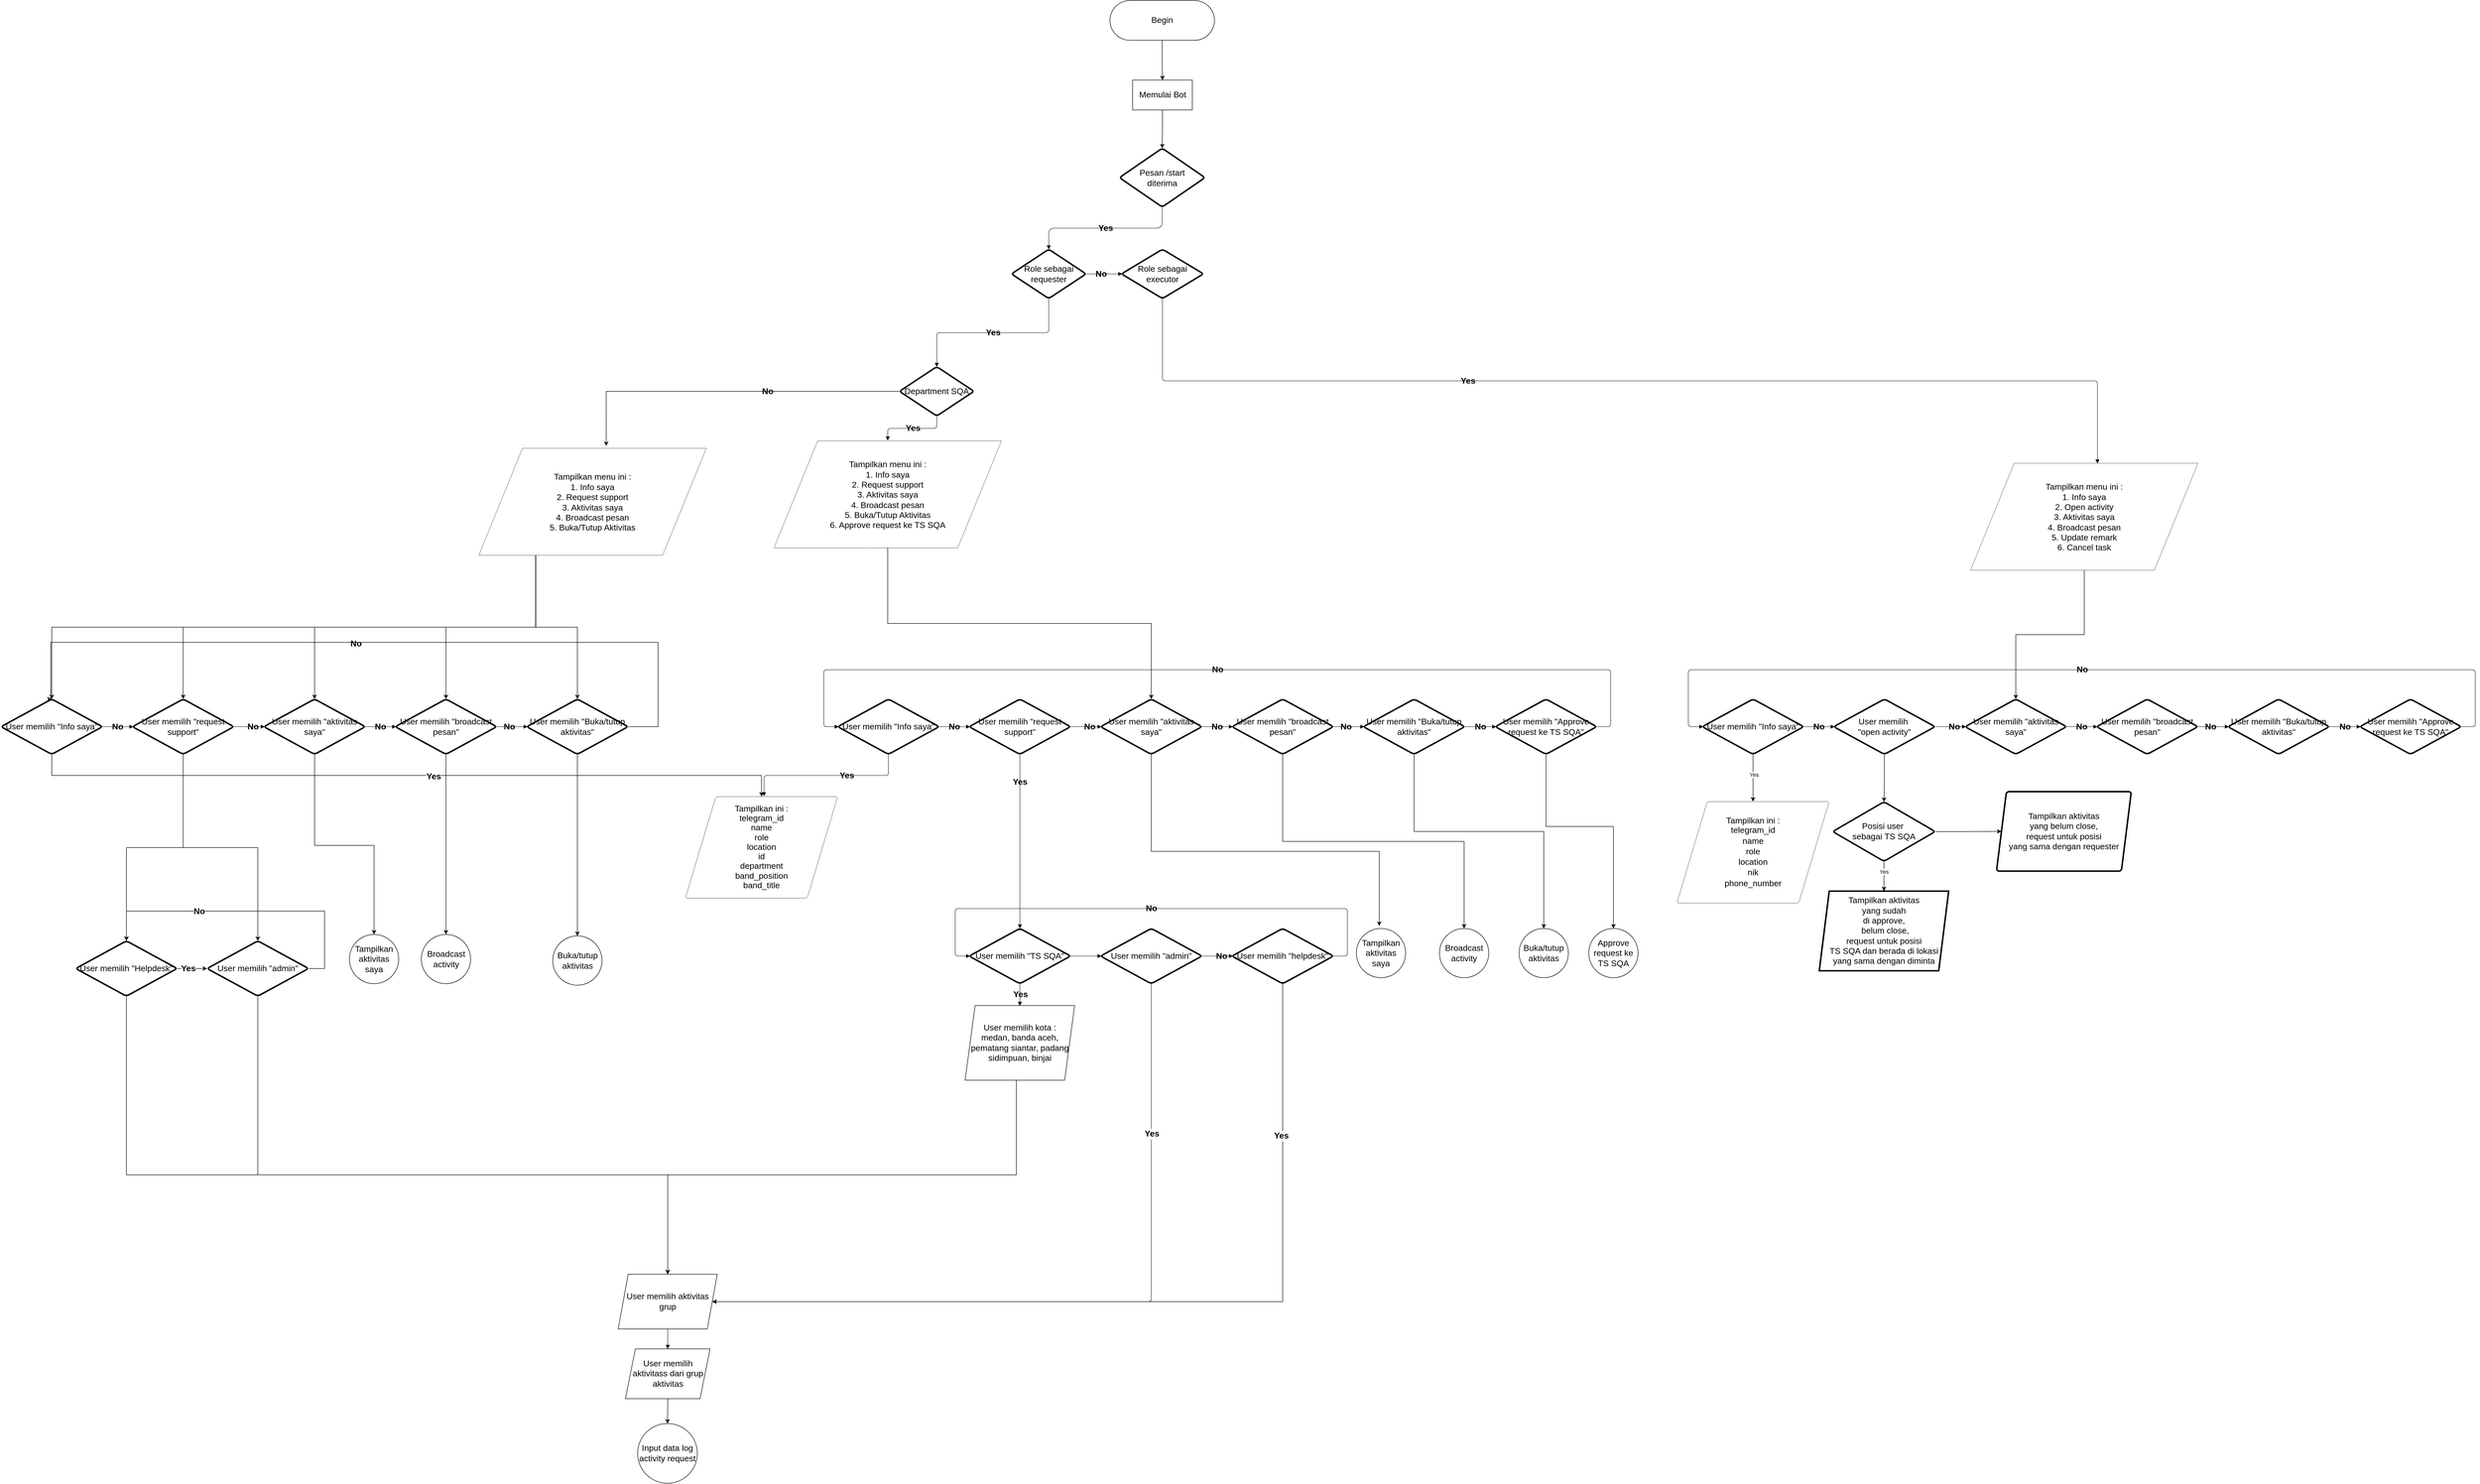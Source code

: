 <mxfile version="24.4.8" type="github" pages="2">
  <diagram name="Page-1" id="GRgBKRHTRfm9LtRrjL7P">
    <mxGraphModel dx="3202" dy="2538" grid="1" gridSize="10" guides="1" tooltips="1" connect="1" arrows="1" fold="1" page="1" pageScale="1" pageWidth="850" pageHeight="1100" math="0" shadow="0">
      <root>
        <mxCell id="0" />
        <mxCell id="1" parent="0" />
        <mxCell id="CQ4bG1sTVP7k4XKFHZJw-12" value="" style="group;dropTarget=0;pointerEvents=0;fontSize=17;labelBackgroundColor=none;" parent="1" vertex="1">
          <mxGeometry as="geometry" />
        </mxCell>
        <mxCell id="CQ4bG1sTVP7k4XKFHZJw-21" value="Pesan /start diterima" style="html=1;overflow=block;blockSpacing=1;whiteSpace=wrap;rhombus;fontSize=17;align=center;spacingLeft=8.4;spacingRight=8.4;spacingTop=2.4;spacing=3.6;strokeOpacity=100;fillOpacity=100;rounded=1;absoluteArcSize=1;arcSize=12;strokeWidth=3;lucidId=O3QE1idZaqO8;labelBackgroundColor=none;" parent="1" vertex="1">
          <mxGeometry x="1567" y="-123" width="172" height="118" as="geometry" />
        </mxCell>
        <mxCell id="CQ4bG1sTVP7k4XKFHZJw-24" value="" style="html=1;jettySize=18;whiteSpace=wrap;overflow=block;blockSpacing=1;fontSize=17;strokeOpacity=100;strokeWidth=0.8;rounded=1;arcSize=24;edgeStyle=orthogonalEdgeStyle;startArrow=none;endArrow=block;endFill=1;exitX=0.5;exitY=0.997;exitPerimeter=0;entryX=0.5;entryY=0.003;entryPerimeter=0;lucidId=O3QEcj3Effiw;labelBackgroundColor=none;fontColor=default;" parent="1" source="CQ4bG1sTVP7k4XKFHZJw-21" target="CQ4bG1sTVP7k4XKFHZJw-26" edge="1">
          <mxGeometry width="100" height="100" relative="1" as="geometry">
            <Array as="points" />
          </mxGeometry>
        </mxCell>
        <mxCell id="CQ4bG1sTVP7k4XKFHZJw-25" value="Yes" style="text;html=1;resizable=0;labelBackgroundColor=none;align=center;verticalAlign=middle;fontStyle=1;fontSize=17;" parent="CQ4bG1sTVP7k4XKFHZJw-24" vertex="1">
          <mxGeometry relative="1" as="geometry" />
        </mxCell>
        <mxCell id="CQ4bG1sTVP7k4XKFHZJw-26" value="Role sebagai requester" style="html=1;overflow=block;blockSpacing=1;whiteSpace=wrap;rhombus;fontSize=17;spacing=3.8;strokeOpacity=100;fillOpacity=100;rounded=1;absoluteArcSize=1;arcSize=12;strokeWidth=3;lucidId=X.QESRwMmk~7;labelBackgroundColor=none;" parent="1" vertex="1">
          <mxGeometry x="1350" y="80" width="150" height="99" as="geometry" />
        </mxCell>
        <mxCell id="CQ4bG1sTVP7k4XKFHZJw-27" value="" style="html=1;jettySize=18;whiteSpace=wrap;fontSize=17;strokeOpacity=100;strokeWidth=0.8;rounded=1;arcSize=12;edgeStyle=orthogonalEdgeStyle;startArrow=none;endArrow=block;endFill=1;exitX=0.5;exitY=0.997;exitPerimeter=0;entryX=0.5;entryY=0.003;entryPerimeter=0;lucidId=MaREplIO5N6A;labelBackgroundColor=none;fontColor=default;" parent="1" source="CQ4bG1sTVP7k4XKFHZJw-26" target="CQ4bG1sTVP7k4XKFHZJw-29" edge="1">
          <mxGeometry width="100" height="100" relative="1" as="geometry">
            <Array as="points" />
          </mxGeometry>
        </mxCell>
        <mxCell id="CQ4bG1sTVP7k4XKFHZJw-28" value="Yes" style="text;html=1;resizable=0;labelBackgroundColor=none;align=center;verticalAlign=middle;fontStyle=1;fontSize=17;" parent="CQ4bG1sTVP7k4XKFHZJw-27" vertex="1">
          <mxGeometry relative="1" as="geometry" />
        </mxCell>
        <mxCell id="CQ4bG1sTVP7k4XKFHZJw-29" value="Department SQA" style="html=1;overflow=block;blockSpacing=1;whiteSpace=wrap;rhombus;fontSize=17;spacing=3.8;strokeOpacity=100;fillOpacity=100;rounded=1;absoluteArcSize=1;arcSize=12;strokeWidth=3;lucidId=MaRE3RDx-k5l;labelBackgroundColor=none;" parent="1" vertex="1">
          <mxGeometry x="1125" y="316" width="150" height="99" as="geometry" />
        </mxCell>
        <mxCell id="CQ4bG1sTVP7k4XKFHZJw-30" value="" style="html=1;jettySize=18;whiteSpace=wrap;fontSize=17;strokeOpacity=100;strokeWidth=0.8;rounded=1;arcSize=12;edgeStyle=orthogonalEdgeStyle;startArrow=none;endArrow=block;endFill=1;exitX=0.988;exitY=0.5;exitPerimeter=0;entryX=0.011;entryY=0.5;entryPerimeter=0;lucidId=jcREmC4Qka6V;labelBackgroundColor=none;fontColor=default;" parent="1" source="CQ4bG1sTVP7k4XKFHZJw-26" target="CQ4bG1sTVP7k4XKFHZJw-32" edge="1">
          <mxGeometry width="100" height="100" relative="1" as="geometry">
            <Array as="points" />
          </mxGeometry>
        </mxCell>
        <mxCell id="CQ4bG1sTVP7k4XKFHZJw-31" value="No" style="text;html=1;resizable=0;labelBackgroundColor=none;align=center;verticalAlign=middle;fontStyle=1;fontSize=17;" parent="CQ4bG1sTVP7k4XKFHZJw-30" vertex="1">
          <mxGeometry x="-0.161" relative="1" as="geometry" />
        </mxCell>
        <mxCell id="CQ4bG1sTVP7k4XKFHZJw-32" value="Role sebagai executor" style="html=1;overflow=block;blockSpacing=1;whiteSpace=wrap;rhombus;fontSize=17;spacing=3.8;strokeOpacity=100;fillOpacity=100;rounded=1;absoluteArcSize=1;arcSize=12;strokeWidth=3;lucidId=jcREdJc5xEuu;labelBackgroundColor=none;" parent="1" vertex="1">
          <mxGeometry x="1571" y="80" width="165" height="99" as="geometry" />
        </mxCell>
        <mxCell id="CQ4bG1sTVP7k4XKFHZJw-33" value="" style="html=1;jettySize=18;whiteSpace=wrap;fontSize=17;strokeOpacity=100;strokeWidth=0.8;rounded=1;arcSize=12;edgeStyle=orthogonalEdgeStyle;startArrow=none;endArrow=block;endFill=1;exitX=0.5;exitY=0.998;exitPerimeter=0;entryX=0.558;entryY=0.002;entryPerimeter=0;lucidId=WcREgdQIaP31;labelBackgroundColor=none;fontColor=default;entryDx=0;entryDy=0;" parent="1" source="CQ4bG1sTVP7k4XKFHZJw-32" target="EaIL1eGYBS0smr3HWBzg-6" edge="1">
          <mxGeometry width="100" height="100" relative="1" as="geometry">
            <Array as="points" />
            <mxPoint x="1653.5" y="301.516" as="targetPoint" />
          </mxGeometry>
        </mxCell>
        <mxCell id="CQ4bG1sTVP7k4XKFHZJw-34" value="Yes" style="text;html=1;resizable=0;labelBackgroundColor=none;align=center;verticalAlign=middle;fontStyle=1;fontSize=17;" parent="CQ4bG1sTVP7k4XKFHZJw-33" vertex="1">
          <mxGeometry x="-0.295" relative="1" as="geometry" />
        </mxCell>
        <mxCell id="CQ4bG1sTVP7k4XKFHZJw-36" value="" style="html=1;jettySize=18;whiteSpace=wrap;fontSize=17;strokeOpacity=100;strokeWidth=0.8;rounded=1;arcSize=12;edgeStyle=orthogonalEdgeStyle;startArrow=none;endArrow=block;endFill=1;exitX=0.5;exitY=0.997;exitPerimeter=0;entryX=0.5;entryY=-0.003;entryPerimeter=0;lucidId=qdREl6IgRi1f;labelBackgroundColor=none;fontColor=default;" parent="1" source="CQ4bG1sTVP7k4XKFHZJw-29" target="CQ4bG1sTVP7k4XKFHZJw-61" edge="1">
          <mxGeometry width="100" height="100" relative="1" as="geometry">
            <Array as="points" />
          </mxGeometry>
        </mxCell>
        <mxCell id="CQ4bG1sTVP7k4XKFHZJw-37" value="Yes" style="text;html=1;resizable=0;labelBackgroundColor=none;align=center;verticalAlign=middle;fontStyle=1;fontSize=17;" parent="CQ4bG1sTVP7k4XKFHZJw-36" vertex="1">
          <mxGeometry relative="1" as="geometry" />
        </mxCell>
        <mxCell id="CQ4bG1sTVP7k4XKFHZJw-40" value="User memilih &quot;Info saya&quot;" style="html=1;overflow=block;blockSpacing=1;whiteSpace=wrap;rhombus;fontSize=17;spacing=3.8;strokeOpacity=100;fillOpacity=100;rounded=1;absoluteArcSize=1;arcSize=12;strokeWidth=3;lucidId=.jREo_PeBMZ1;labelBackgroundColor=none;" parent="1" vertex="1">
          <mxGeometry x="1001" y="984" width="204" height="111" as="geometry" />
        </mxCell>
        <mxCell id="CQ4bG1sTVP7k4XKFHZJw-42" value="" style="html=1;jettySize=18;whiteSpace=wrap;fontSize=17;strokeOpacity=100;strokeWidth=0.8;rounded=1;arcSize=12;edgeStyle=orthogonalEdgeStyle;startArrow=none;endArrow=block;endFill=1;exitX=0.99;exitY=0.5;exitPerimeter=0;entryX=0.01;entryY=0.5;entryPerimeter=0;lucidId=2kREDmKOP9Uv;labelBackgroundColor=none;fontColor=default;" parent="1" source="CQ4bG1sTVP7k4XKFHZJw-40" target="CQ4bG1sTVP7k4XKFHZJw-44" edge="1">
          <mxGeometry width="100" height="100" relative="1" as="geometry">
            <Array as="points" />
          </mxGeometry>
        </mxCell>
        <mxCell id="CQ4bG1sTVP7k4XKFHZJw-43" value="No" style="text;html=1;resizable=0;labelBackgroundColor=none;align=center;verticalAlign=middle;fontStyle=1;fontSize=17;" parent="CQ4bG1sTVP7k4XKFHZJw-42" vertex="1">
          <mxGeometry relative="1" as="geometry" />
        </mxCell>
        <mxCell id="CQ4bG1sTVP7k4XKFHZJw-44" value="User memilih &quot;request support&quot;" style="html=1;overflow=block;blockSpacing=1;whiteSpace=wrap;rhombus;fontSize=17;spacing=3.8;strokeOpacity=100;fillOpacity=100;rounded=1;absoluteArcSize=1;arcSize=12;strokeWidth=3;lucidId=2kREZm2IX9S~;labelBackgroundColor=none;" parent="1" vertex="1">
          <mxGeometry x="1265" y="984" width="204" height="111" as="geometry" />
        </mxCell>
        <mxCell id="CQ4bG1sTVP7k4XKFHZJw-45" value="" style="html=1;jettySize=18;whiteSpace=wrap;fontSize=17;strokeOpacity=100;strokeWidth=0.8;rounded=1;arcSize=12;edgeStyle=orthogonalEdgeStyle;startArrow=none;endArrow=block;endFill=1;exitX=0.99;exitY=0.5;exitPerimeter=0;entryX=0.01;entryY=0.5;entryPerimeter=0;lucidId=dlREGyeo2uYY;labelBackgroundColor=none;fontColor=default;" parent="1" source="CQ4bG1sTVP7k4XKFHZJw-44" target="CQ4bG1sTVP7k4XKFHZJw-47" edge="1">
          <mxGeometry width="100" height="100" relative="1" as="geometry">
            <Array as="points" />
          </mxGeometry>
        </mxCell>
        <mxCell id="CQ4bG1sTVP7k4XKFHZJw-46" value="No" style="text;html=1;resizable=0;labelBackgroundColor=none;align=center;verticalAlign=middle;fontStyle=1;fontSize=17;" parent="CQ4bG1sTVP7k4XKFHZJw-45" vertex="1">
          <mxGeometry x="0.235" relative="1" as="geometry" />
        </mxCell>
        <mxCell id="SSCQIoaoQClTcqwveNcw-15" style="edgeStyle=orthogonalEdgeStyle;rounded=0;orthogonalLoop=1;jettySize=auto;html=1;exitX=0.5;exitY=1;exitDx=0;exitDy=0;fontSize=17;labelBackgroundColor=none;fontColor=default;" parent="1" source="CQ4bG1sTVP7k4XKFHZJw-47" edge="1">
          <mxGeometry relative="1" as="geometry">
            <mxPoint x="2089.0" y="1440.0" as="targetPoint" />
            <mxPoint x="1600.0" y="1095.0" as="sourcePoint" />
            <Array as="points">
              <mxPoint x="1631" y="1290" />
              <mxPoint x="2089" y="1290" />
            </Array>
          </mxGeometry>
        </mxCell>
        <mxCell id="CQ4bG1sTVP7k4XKFHZJw-47" value="User memilih &quot;aktivitas saya&quot;" style="html=1;overflow=block;blockSpacing=1;whiteSpace=wrap;rhombus;fontSize=17;spacing=3.8;strokeOpacity=100;fillOpacity=100;rounded=1;absoluteArcSize=1;arcSize=12;strokeWidth=3;lucidId=dlREFrSLnKBd;labelBackgroundColor=none;" parent="1" vertex="1">
          <mxGeometry x="1529" y="984" width="204" height="111" as="geometry" />
        </mxCell>
        <mxCell id="CQ4bG1sTVP7k4XKFHZJw-48" value="" style="html=1;jettySize=18;whiteSpace=wrap;fontSize=17;strokeOpacity=100;strokeWidth=0.8;rounded=1;arcSize=12;edgeStyle=orthogonalEdgeStyle;startArrow=none;endArrow=block;endFill=1;exitX=0.99;exitY=0.5;exitPerimeter=0;entryX=0.01;entryY=0.5;entryPerimeter=0;lucidId=plRERFZWFN4R;labelBackgroundColor=none;fontColor=default;" parent="1" source="CQ4bG1sTVP7k4XKFHZJw-47" target="CQ4bG1sTVP7k4XKFHZJw-50" edge="1">
          <mxGeometry width="100" height="100" relative="1" as="geometry">
            <Array as="points" />
          </mxGeometry>
        </mxCell>
        <mxCell id="CQ4bG1sTVP7k4XKFHZJw-49" value="No" style="text;html=1;resizable=0;labelBackgroundColor=none;align=center;verticalAlign=middle;fontStyle=1;fontSize=17;" parent="CQ4bG1sTVP7k4XKFHZJw-48" vertex="1">
          <mxGeometry relative="1" as="geometry" />
        </mxCell>
        <mxCell id="SSCQIoaoQClTcqwveNcw-16" style="edgeStyle=orthogonalEdgeStyle;rounded=0;orthogonalLoop=1;jettySize=auto;html=1;exitX=0.5;exitY=1;exitDx=0;exitDy=0;fontSize=17;labelBackgroundColor=none;fontColor=default;entryX=0.5;entryY=0;entryDx=0;entryDy=0;" parent="1" source="CQ4bG1sTVP7k4XKFHZJw-50" target="SSCQIoaoQClTcqwveNcw-95" edge="1">
          <mxGeometry relative="1" as="geometry">
            <mxPoint x="2299" y="1440.0" as="targetPoint" />
            <mxPoint x="1864.0" y="1095.0" as="sourcePoint" />
          </mxGeometry>
        </mxCell>
        <mxCell id="CQ4bG1sTVP7k4XKFHZJw-50" value="User memilih &quot;broadcast pesan&quot;" style="html=1;overflow=block;blockSpacing=1;whiteSpace=wrap;rhombus;fontSize=17;spacing=3.8;strokeOpacity=100;fillOpacity=100;rounded=1;absoluteArcSize=1;arcSize=12;strokeWidth=3;lucidId=plREKyyvZLEQ;labelBackgroundColor=none;" parent="1" vertex="1">
          <mxGeometry x="1793" y="984" width="204" height="111" as="geometry" />
        </mxCell>
        <mxCell id="CQ4bG1sTVP7k4XKFHZJw-51" value="" style="html=1;jettySize=18;whiteSpace=wrap;fontSize=17;strokeOpacity=100;strokeWidth=0.8;rounded=1;arcSize=12;edgeStyle=orthogonalEdgeStyle;startArrow=none;endArrow=block;endFill=1;exitX=0.99;exitY=0.5;exitPerimeter=0;entryX=0.01;entryY=0.5;entryPerimeter=0;lucidId=ClREtkGzbiMU;labelBackgroundColor=none;fontColor=default;" parent="1" source="CQ4bG1sTVP7k4XKFHZJw-50" target="CQ4bG1sTVP7k4XKFHZJw-53" edge="1">
          <mxGeometry width="100" height="100" relative="1" as="geometry">
            <Array as="points" />
          </mxGeometry>
        </mxCell>
        <mxCell id="CQ4bG1sTVP7k4XKFHZJw-52" value="No" style="text;html=1;resizable=0;labelBackgroundColor=none;align=center;verticalAlign=middle;fontStyle=1;fontSize=17;" parent="CQ4bG1sTVP7k4XKFHZJw-51" vertex="1">
          <mxGeometry x="-0.165" relative="1" as="geometry" />
        </mxCell>
        <mxCell id="SSCQIoaoQClTcqwveNcw-17" style="edgeStyle=orthogonalEdgeStyle;rounded=0;orthogonalLoop=1;jettySize=auto;html=1;exitX=0.5;exitY=1;exitDx=0;exitDy=0;fontSize=17;labelBackgroundColor=none;fontColor=default;entryX=0.5;entryY=0;entryDx=0;entryDy=0;" parent="1" source="CQ4bG1sTVP7k4XKFHZJw-53" target="SSCQIoaoQClTcqwveNcw-96" edge="1">
          <mxGeometry relative="1" as="geometry">
            <mxPoint x="2549" y="1440.0" as="targetPoint" />
            <mxPoint x="2128" y="1095.0" as="sourcePoint" />
            <Array as="points">
              <mxPoint x="2159" y="1250" />
              <mxPoint x="2419" y="1250" />
            </Array>
          </mxGeometry>
        </mxCell>
        <mxCell id="CQ4bG1sTVP7k4XKFHZJw-53" value="User memilih &quot;Buka/tutup aktivitas&quot;" style="html=1;overflow=block;blockSpacing=1;whiteSpace=wrap;rhombus;fontSize=17;spacing=3.8;strokeOpacity=100;fillOpacity=100;rounded=1;absoluteArcSize=1;arcSize=12;strokeWidth=3;lucidId=ClREelKLAxoS;labelBackgroundColor=none;" parent="1" vertex="1">
          <mxGeometry x="2057" y="984" width="204" height="111" as="geometry" />
        </mxCell>
        <mxCell id="CQ4bG1sTVP7k4XKFHZJw-54" value="" style="html=1;jettySize=18;whiteSpace=wrap;fontSize=17;strokeOpacity=100;strokeWidth=0.8;rounded=1;arcSize=12;edgeStyle=orthogonalEdgeStyle;startArrow=none;endArrow=block;endFill=1;exitX=0.99;exitY=0.5;exitPerimeter=0;entryX=0.01;entryY=0.5;entryPerimeter=0;lucidId=TlREV9k_0g.7;labelBackgroundColor=none;fontColor=default;" parent="1" source="CQ4bG1sTVP7k4XKFHZJw-53" target="CQ4bG1sTVP7k4XKFHZJw-56" edge="1">
          <mxGeometry width="100" height="100" relative="1" as="geometry">
            <Array as="points" />
          </mxGeometry>
        </mxCell>
        <mxCell id="CQ4bG1sTVP7k4XKFHZJw-55" value="No" style="text;html=1;resizable=0;labelBackgroundColor=none;align=center;verticalAlign=middle;fontStyle=1;fontSize=17;" parent="CQ4bG1sTVP7k4XKFHZJw-54" vertex="1">
          <mxGeometry relative="1" as="geometry" />
        </mxCell>
        <mxCell id="SSCQIoaoQClTcqwveNcw-18" style="edgeStyle=orthogonalEdgeStyle;rounded=0;orthogonalLoop=1;jettySize=auto;html=1;exitX=0.5;exitY=1;exitDx=0;exitDy=0;fontSize=17;labelBackgroundColor=none;fontColor=default;entryX=0.5;entryY=0;entryDx=0;entryDy=0;" parent="1" source="CQ4bG1sTVP7k4XKFHZJw-56" target="SSCQIoaoQClTcqwveNcw-97" edge="1">
          <mxGeometry relative="1" as="geometry">
            <mxPoint x="2701.051" y="1440.0" as="targetPoint" />
            <mxPoint x="2393" y="1095.0" as="sourcePoint" />
            <Array as="points">
              <mxPoint x="2424" y="1240" />
              <mxPoint x="2559" y="1240" />
            </Array>
          </mxGeometry>
        </mxCell>
        <mxCell id="CQ4bG1sTVP7k4XKFHZJw-56" value="User memilih &quot;Approve request ke TS SQA&quot;" style="html=1;overflow=block;blockSpacing=1;whiteSpace=wrap;rhombus;fontSize=17;spacing=3.8;strokeOpacity=100;fillOpacity=100;rounded=1;absoluteArcSize=1;arcSize=12;strokeWidth=3;lucidId=TlREEW60Ta-X;labelBackgroundColor=none;" parent="1" vertex="1">
          <mxGeometry x="2322" y="984" width="204" height="111" as="geometry" />
        </mxCell>
        <mxCell id="CQ4bG1sTVP7k4XKFHZJw-57" value="" style="html=1;jettySize=18;whiteSpace=wrap;fontSize=17;fontColor=default;fontStyle=1;strokeOpacity=100;strokeWidth=0.8;rounded=1;arcSize=12;edgeStyle=orthogonalEdgeStyle;startArrow=none;endArrow=block;endFill=1;exitX=0.99;exitY=0.5;exitPerimeter=0;entryX=0.01;entryY=0.5;entryPerimeter=0;lucidId=mmREBMlW8qIt;labelBackgroundColor=none;" parent="1" source="CQ4bG1sTVP7k4XKFHZJw-56" target="CQ4bG1sTVP7k4XKFHZJw-40" edge="1">
          <mxGeometry width="100" height="100" relative="1" as="geometry">
            <Array as="points">
              <mxPoint x="2554" y="1040" />
              <mxPoint x="2554" y="925" />
              <mxPoint x="973" y="925" />
              <mxPoint x="973" y="1040" />
            </Array>
          </mxGeometry>
        </mxCell>
        <mxCell id="CQ4bG1sTVP7k4XKFHZJw-58" value="No" style="text;html=1;resizable=0;labelBackgroundColor=none;align=center;verticalAlign=middle;fontStyle=1;fontSize=17;" parent="CQ4bG1sTVP7k4XKFHZJw-57" vertex="1">
          <mxGeometry relative="1" as="geometry" />
        </mxCell>
        <mxCell id="CQ4bG1sTVP7k4XKFHZJw-59" value="" style="html=1;jettySize=18;whiteSpace=wrap;fontSize=17;strokeOpacity=100;strokeWidth=0.8;rounded=1;arcSize=12;edgeStyle=orthogonalEdgeStyle;startArrow=none;endArrow=block;endFill=1;exitX=0.5;exitY=1;exitPerimeter=0;entryX=0.516;entryY=-0.004;entryPerimeter=0;lucidId=~mREUN3d~ttm;labelBackgroundColor=none;fontColor=default;" parent="1" source="CQ4bG1sTVP7k4XKFHZJw-40" target="CQ4bG1sTVP7k4XKFHZJw-62" edge="1">
          <mxGeometry width="100" height="100" relative="1" as="geometry">
            <Array as="points" />
          </mxGeometry>
        </mxCell>
        <mxCell id="CQ4bG1sTVP7k4XKFHZJw-60" value="Yes" style="text;html=1;resizable=0;labelBackgroundColor=none;align=center;verticalAlign=middle;fontStyle=1;fontSize=17;" parent="CQ4bG1sTVP7k4XKFHZJw-59" vertex="1">
          <mxGeometry x="-0.242" relative="1" as="geometry" />
        </mxCell>
        <mxCell id="SSCQIoaoQClTcqwveNcw-13" style="edgeStyle=orthogonalEdgeStyle;rounded=0;orthogonalLoop=1;jettySize=auto;html=1;exitX=0.5;exitY=1;exitDx=0;exitDy=0;entryX=0.5;entryY=0;entryDx=0;entryDy=0;fontSize=17;labelBackgroundColor=none;fontColor=default;" parent="1" source="CQ4bG1sTVP7k4XKFHZJw-61" target="CQ4bG1sTVP7k4XKFHZJw-47" edge="1">
          <mxGeometry relative="1" as="geometry" />
        </mxCell>
        <mxCell id="CQ4bG1sTVP7k4XKFHZJw-61" value="Tampilkan menu ini :&lt;br style=&quot;font-size: 17px;&quot;&gt;1. Info saya&lt;br style=&quot;font-size: 17px;&quot;&gt;2. Request support&lt;br style=&quot;font-size: 17px;&quot;&gt;3. Aktivitas saya&lt;br style=&quot;font-size: 17px;&quot;&gt;4. Broadcast pesan&lt;br style=&quot;font-size: 17px;&quot;&gt;5. Buka/Tutup Aktivitas&lt;br style=&quot;font-size: 17px;&quot;&gt;&lt;div style=&quot;font-size: 17px;&quot;&gt;&lt;span style=&quot;background-color: initial; font-size: 17px;&quot;&gt;6. Approve request ke TS SQA&lt;/span&gt;&lt;/div&gt;" style="html=1;overflow=block;blockSpacing=1;whiteSpace=wrap;shape=parallelogram;perimeter=parallelogramPerimeter;anchorPointDirection=0;fontSize=17;align=center;spacingLeft=8.4;spacingRight=8.4;spacingTop=2.4;spacing=3.8;strokeOpacity=100;fillOpacity=100;rounded=1;absoluteArcSize=1;arcSize=0;strokeWidth=NaN;lucidId=6oREs0vJdL4t;size=0.192;labelBackgroundColor=none;" parent="1" vertex="1">
          <mxGeometry x="873" y="465" width="457" height="215" as="geometry" />
        </mxCell>
        <mxCell id="CQ4bG1sTVP7k4XKFHZJw-62" value="&lt;div style=&quot;display: flex; justify-content: center; text-align: center; align-items: baseline; font-size: 17px; line-height: 1.25; margin-left: 8.4px; margin-right: 8.4px; margin-top: -2px;&quot;&gt;&lt;span style=&quot;font-size: 17px;&quot;&gt;&lt;span style=&quot;font-size: 17px;&quot;&gt;Tampilkan ini :&lt;br&gt;&lt;/span&gt;&lt;/span&gt;&lt;/div&gt;&lt;div style=&quot;display: flex; justify-content: center; text-align: center; align-items: baseline; font-size: 17px; line-height: 1.25; margin-top: -2px;&quot;&gt;&lt;span style=&quot;font-size: 17px;&quot;&gt;&lt;span style=&quot;font-size: 17px;&quot;&gt;&lt;span style=&quot;font-size: 17px;&quot;&gt;telegram_id&lt;br&gt;&lt;/span&gt;&lt;/span&gt;&lt;/span&gt;&lt;/div&gt;&lt;div style=&quot;display: flex; justify-content: center; text-align: center; align-items: baseline; font-size: 17px; line-height: 1.25; margin-left: 8.4px; margin-right: 8.4px; margin-top: -2px;&quot;&gt;&lt;span style=&quot;font-size: 17px;&quot;&gt;&lt;span style=&quot;font-size: 17px;&quot;&gt;name&lt;br&gt;&lt;/span&gt;&lt;/span&gt;&lt;/div&gt;&lt;div style=&quot;display: flex; justify-content: center; text-align: center; align-items: baseline; font-size: 17px; line-height: 1.25; margin-left: 8.4px; margin-right: 8.4px; margin-top: -2px;&quot;&gt;&lt;span style=&quot;font-size: 17px;&quot;&gt;&lt;span style=&quot;font-size: 17px;&quot;&gt;role&lt;br&gt;&lt;/span&gt;&lt;/span&gt;&lt;/div&gt;&lt;div style=&quot;display: flex; justify-content: center; text-align: center; align-items: baseline; font-size: 17px; line-height: 1.25; margin-left: 8.4px; margin-right: 8.4px; margin-top: -2px;&quot;&gt;&lt;span style=&quot;font-size: 17px;&quot;&gt;&lt;span style=&quot;font-size: 17px;&quot;&gt;location&lt;br&gt;&lt;/span&gt;&lt;/span&gt;&lt;/div&gt;&lt;div style=&quot;display: flex; justify-content: center; text-align: center; align-items: baseline; font-size: 17px; line-height: 1.25; margin-left: 8.4px; margin-right: 8.4px; margin-top: -2px;&quot;&gt;&lt;span style=&quot;font-size: 17px;&quot;&gt;&lt;span style=&quot;font-size: 17px;&quot;&gt;id&lt;br&gt;&lt;/span&gt;&lt;/span&gt;&lt;/div&gt;&lt;div style=&quot;display: flex; justify-content: center; text-align: center; align-items: baseline; font-size: 17px; line-height: 1.25; margin-left: 8.4px; margin-right: 8.4px; margin-top: -2px;&quot;&gt;&lt;span style=&quot;font-size: 17px;&quot;&gt;&lt;span style=&quot;font-size: 17px;&quot;&gt;department&lt;br&gt;&lt;/span&gt;&lt;/span&gt;&lt;/div&gt;&lt;div style=&quot;display: flex; justify-content: center; text-align: center; align-items: baseline; font-size: 17px; line-height: 1.25; margin-left: 8.4px; margin-right: 8.4px; margin-top: -2px;&quot;&gt;&lt;span style=&quot;font-size: 17px;&quot;&gt;&lt;span style=&quot;font-size: 17px;&quot;&gt;band_position&lt;br&gt;&lt;/span&gt;&lt;/span&gt;&lt;/div&gt;&lt;div style=&quot;display: flex; justify-content: center; text-align: center; align-items: baseline; font-size: 17px; line-height: 1.25; margin-left: 8.4px; margin-right: 8.4px; margin-top: -2px;&quot;&gt;&lt;span style=&quot;font-size: 17px;&quot;&gt;&lt;span style=&quot;font-size: 17px;&quot;&gt;band_title&lt;/span&gt;&lt;/span&gt;&lt;/div&gt;" style="html=1;overflow=block;blockSpacing=1;whiteSpace=wrap;shape=parallelogram;perimeter=parallelogramPerimeter;anchorPointDirection=0;fontSize=17;spacing=3.8;strokeOpacity=100;fillOpacity=100;rounded=1;absoluteArcSize=1;arcSize=9;strokeWidth=NaN;lucidId=qrRE~W~gJZKO;labelBackgroundColor=none;" parent="1" vertex="1">
          <mxGeometry x="695" y="1180" width="306" height="204" as="geometry" />
        </mxCell>
        <mxCell id="CQ4bG1sTVP7k4XKFHZJw-63" value="" style="html=1;jettySize=18;whiteSpace=wrap;fontSize=17;strokeOpacity=100;strokeWidth=0.8;rounded=1;arcSize=12;edgeStyle=orthogonalEdgeStyle;startArrow=none;endArrow=block;endFill=1;exitX=0.5;exitY=1;exitPerimeter=0;entryX=0.5;entryY=0;entryPerimeter=0;lucidId=OsREVZMF1uiU;labelBackgroundColor=none;fontColor=default;" parent="1" source="CQ4bG1sTVP7k4XKFHZJw-44" target="CQ4bG1sTVP7k4XKFHZJw-65" edge="1">
          <mxGeometry width="100" height="100" relative="1" as="geometry">
            <Array as="points" />
          </mxGeometry>
        </mxCell>
        <mxCell id="CQ4bG1sTVP7k4XKFHZJw-64" value="Yes" style="text;html=1;resizable=0;labelBackgroundColor=none;align=center;verticalAlign=middle;fontStyle=1;fontSize=17;" parent="CQ4bG1sTVP7k4XKFHZJw-63" vertex="1">
          <mxGeometry x="-0.682" relative="1" as="geometry" />
        </mxCell>
        <mxCell id="CQ4bG1sTVP7k4XKFHZJw-65" value="User memilih  &quot;TS SQA&quot;" style="html=1;overflow=block;blockSpacing=1;whiteSpace=wrap;rhombus;fontSize=17;spacing=3.8;strokeOpacity=100;fillOpacity=100;rounded=1;absoluteArcSize=1;arcSize=12;strokeWidth=3;lucidId=OsREvUb79Us1;labelBackgroundColor=none;" parent="1" vertex="1">
          <mxGeometry x="1265" y="1445" width="204" height="111" as="geometry" />
        </mxCell>
        <mxCell id="CQ4bG1sTVP7k4XKFHZJw-66" value="" style="html=1;jettySize=18;whiteSpace=wrap;fontSize=17;strokeOpacity=100;strokeWidth=0.8;rounded=1;arcSize=12;edgeStyle=orthogonalEdgeStyle;startArrow=none;endArrow=block;endFill=1;exitX=0.99;exitY=0.5;exitPerimeter=0;entryX=0.01;entryY=0.5;entryPerimeter=0;lucidId=qtREFnoEnEcb;labelBackgroundColor=none;fontColor=default;" parent="1" source="CQ4bG1sTVP7k4XKFHZJw-65" target="CQ4bG1sTVP7k4XKFHZJw-67" edge="1">
          <mxGeometry width="100" height="100" relative="1" as="geometry">
            <Array as="points" />
          </mxGeometry>
        </mxCell>
        <mxCell id="CQ4bG1sTVP7k4XKFHZJw-67" value="User memilih &quot;admin&quot;" style="html=1;overflow=block;blockSpacing=1;whiteSpace=wrap;rhombus;fontSize=17;spacing=3.8;strokeOpacity=100;fillOpacity=100;rounded=1;absoluteArcSize=1;arcSize=12;strokeWidth=3;lucidId=qtRE0qf3k7ct;labelBackgroundColor=none;" parent="1" vertex="1">
          <mxGeometry x="1529" y="1445" width="204" height="111" as="geometry" />
        </mxCell>
        <mxCell id="CQ4bG1sTVP7k4XKFHZJw-68" value="" style="html=1;jettySize=18;whiteSpace=wrap;fontSize=17;strokeOpacity=100;strokeWidth=0.8;rounded=1;arcSize=12;edgeStyle=orthogonalEdgeStyle;startArrow=none;endArrow=block;endFill=1;exitX=0.99;exitY=0.5;exitPerimeter=0;entryX=0.01;entryY=0.5;entryPerimeter=0;lucidId=BtRE55EsbQhO;labelBackgroundColor=none;fontColor=default;" parent="1" source="CQ4bG1sTVP7k4XKFHZJw-67" target="CQ4bG1sTVP7k4XKFHZJw-70" edge="1">
          <mxGeometry width="100" height="100" relative="1" as="geometry">
            <Array as="points" />
          </mxGeometry>
        </mxCell>
        <mxCell id="CQ4bG1sTVP7k4XKFHZJw-69" value="No" style="text;html=1;resizable=0;labelBackgroundColor=none;align=center;verticalAlign=middle;fontStyle=1;fontSize=17;" parent="CQ4bG1sTVP7k4XKFHZJw-68" vertex="1">
          <mxGeometry x="0.268" relative="1" as="geometry" />
        </mxCell>
        <mxCell id="SSCQIoaoQClTcqwveNcw-79" style="edgeStyle=orthogonalEdgeStyle;rounded=0;orthogonalLoop=1;jettySize=auto;html=1;exitX=0.5;exitY=1;exitDx=0;exitDy=0;entryX=1;entryY=0.5;entryDx=0;entryDy=0;" parent="1" source="CQ4bG1sTVP7k4XKFHZJw-70" target="SSCQIoaoQClTcqwveNcw-8" edge="1">
          <mxGeometry relative="1" as="geometry">
            <Array as="points">
              <mxPoint x="1895" y="2195" />
            </Array>
          </mxGeometry>
        </mxCell>
        <mxCell id="SSCQIoaoQClTcqwveNcw-80" value="&lt;font style=&quot;font-size: 17px;&quot;&gt;&lt;b&gt;Yes&lt;/b&gt;&lt;/font&gt;" style="edgeLabel;html=1;align=center;verticalAlign=middle;resizable=0;points=[];" parent="SSCQIoaoQClTcqwveNcw-79" vertex="1" connectable="0">
          <mxGeometry x="-0.658" y="-3" relative="1" as="geometry">
            <mxPoint y="1" as="offset" />
          </mxGeometry>
        </mxCell>
        <mxCell id="CQ4bG1sTVP7k4XKFHZJw-70" value="User memilih &quot;helpdesk&quot;" style="html=1;overflow=block;blockSpacing=1;whiteSpace=wrap;rhombus;fontSize=17;spacing=3.8;strokeOpacity=100;fillOpacity=100;rounded=1;absoluteArcSize=1;arcSize=12;strokeWidth=3;lucidId=BtRE0qRXtwBf;labelBackgroundColor=none;" parent="1" vertex="1">
          <mxGeometry x="1793" y="1445" width="204" height="111" as="geometry" />
        </mxCell>
        <mxCell id="CQ4bG1sTVP7k4XKFHZJw-71" value="" style="html=1;jettySize=18;whiteSpace=wrap;fontSize=17;fontColor=default;fontStyle=1;strokeOpacity=100;strokeWidth=0.8;rounded=1;arcSize=12;edgeStyle=orthogonalEdgeStyle;startArrow=none;endArrow=block;endFill=1;exitX=0.99;exitY=0.5;exitPerimeter=0;entryX=0.01;entryY=0.5;entryPerimeter=0;lucidId=-tREMi_8FIX4;labelBackgroundColor=none;" parent="1" source="CQ4bG1sTVP7k4XKFHZJw-70" target="CQ4bG1sTVP7k4XKFHZJw-65" edge="1">
          <mxGeometry width="100" height="100" relative="1" as="geometry">
            <Array as="points">
              <mxPoint x="2025" y="1500" />
              <mxPoint x="2025" y="1405" />
              <mxPoint x="1237" y="1405" />
              <mxPoint x="1237" y="1500" />
            </Array>
          </mxGeometry>
        </mxCell>
        <mxCell id="CQ4bG1sTVP7k4XKFHZJw-72" value="No" style="text;html=1;resizable=0;labelBackgroundColor=none;align=center;verticalAlign=middle;fontStyle=1;fontSize=17;" parent="CQ4bG1sTVP7k4XKFHZJw-71" vertex="1">
          <mxGeometry relative="1" as="geometry" />
        </mxCell>
        <mxCell id="CQ4bG1sTVP7k4XKFHZJw-73" value="" style="html=1;jettySize=18;whiteSpace=wrap;fontSize=17;strokeOpacity=100;strokeWidth=0.8;rounded=1;arcSize=12;edgeStyle=orthogonalEdgeStyle;startArrow=none;endArrow=block;endFill=1;exitX=0.5;exitY=1;exitPerimeter=0;entryX=0.5;entryY=0.002;entryPerimeter=0;lucidId=AvREfGDDmcse;labelBackgroundColor=none;fontColor=default;" parent="1" source="CQ4bG1sTVP7k4XKFHZJw-65" edge="1">
          <mxGeometry width="100" height="100" relative="1" as="geometry">
            <Array as="points" />
            <mxPoint x="1367" y="1600.44" as="targetPoint" />
          </mxGeometry>
        </mxCell>
        <mxCell id="CQ4bG1sTVP7k4XKFHZJw-74" value="Yes" style="text;html=1;resizable=0;labelBackgroundColor=none;align=center;verticalAlign=middle;fontStyle=1;fontSize=17;" parent="CQ4bG1sTVP7k4XKFHZJw-73" vertex="1">
          <mxGeometry relative="1" as="geometry" />
        </mxCell>
        <mxCell id="CQ4bG1sTVP7k4XKFHZJw-79" value="" style="html=1;jettySize=18;whiteSpace=wrap;fontSize=17;strokeOpacity=100;strokeWidth=0.8;rounded=1;arcSize=12;edgeStyle=orthogonalEdgeStyle;startArrow=none;endArrow=block;endFill=1;exitX=0.5;exitY=1;entryX=0.5;entryY=0;lucidId=vyREwky0pEg-;exitDx=0;exitDy=0;entryDx=0;entryDy=0;labelBackgroundColor=none;fontColor=default;" parent="1" source="SSCQIoaoQClTcqwveNcw-8" target="SSCQIoaoQClTcqwveNcw-10" edge="1">
          <mxGeometry width="100" height="100" relative="1" as="geometry">
            <Array as="points" />
            <mxPoint x="1631" y="2001" as="sourcePoint" />
            <mxPoint x="1631" y="2060" as="targetPoint" />
          </mxGeometry>
        </mxCell>
        <mxCell id="CQ4bG1sTVP7k4XKFHZJw-91" value="" style="html=1;jettySize=18;whiteSpace=wrap;fontSize=17;fontColor=default;fontStyle=1;strokeOpacity=100;strokeWidth=0.8;rounded=1;arcSize=12;edgeStyle=orthogonalEdgeStyle;startArrow=none;endArrow=block;endFill=1;exitX=0.5;exitY=1;exitPerimeter=0;entryX=1;entryY=0.5;lucidId=QAREhyUsycGH;labelBackgroundColor=none;entryDx=0;entryDy=0;" parent="1" source="CQ4bG1sTVP7k4XKFHZJw-67" target="SSCQIoaoQClTcqwveNcw-8" edge="1">
          <mxGeometry width="100" height="100" relative="1" as="geometry">
            <Array as="points">
              <mxPoint x="1631" y="2195" />
            </Array>
            <mxPoint x="1631" y="1890" as="targetPoint" />
          </mxGeometry>
        </mxCell>
        <mxCell id="SSCQIoaoQClTcqwveNcw-81" value="&lt;font style=&quot;font-size: 17px;&quot;&gt;&lt;b&gt;Yes&lt;/b&gt;&lt;/font&gt;" style="edgeLabel;html=1;align=center;verticalAlign=middle;resizable=0;points=[];" parent="CQ4bG1sTVP7k4XKFHZJw-91" vertex="1" connectable="0">
          <mxGeometry x="-0.605" y="1" relative="1" as="geometry">
            <mxPoint y="1" as="offset" />
          </mxGeometry>
        </mxCell>
        <mxCell id="SSCQIoaoQClTcqwveNcw-9" style="edgeStyle=orthogonalEdgeStyle;rounded=0;orthogonalLoop=1;jettySize=auto;html=1;exitX=0.5;exitY=1;exitDx=0;exitDy=0;entryX=0.5;entryY=0;entryDx=0;entryDy=0;fontSize=17;labelBackgroundColor=none;fontColor=default;" parent="1" source="SSCQIoaoQClTcqwveNcw-6" target="SSCQIoaoQClTcqwveNcw-8" edge="1">
          <mxGeometry relative="1" as="geometry">
            <Array as="points">
              <mxPoint x="1360" y="1750" />
              <mxPoint x="1360" y="1940" />
              <mxPoint x="660" y="1940" />
            </Array>
          </mxGeometry>
        </mxCell>
        <mxCell id="SSCQIoaoQClTcqwveNcw-6" value="&lt;span style=&quot;font-size: 17px;&quot;&gt;User memilih kota :&lt;/span&gt;&lt;br style=&quot;font-size: 17px;&quot;&gt;&lt;span style=&quot;font-size: 17px;&quot;&gt;medan, banda aceh, pematang siantar, padang sidimpuan, binjai&lt;/span&gt;" style="shape=parallelogram;perimeter=parallelogramPerimeter;whiteSpace=wrap;html=1;fixedSize=1;fontSize=17;labelBackgroundColor=none;" parent="1" vertex="1">
          <mxGeometry x="1257" y="1600" width="220" height="150" as="geometry" />
        </mxCell>
        <mxCell id="SSCQIoaoQClTcqwveNcw-8" value="&lt;font style=&quot;font-size: 17px;&quot;&gt;User memilih aktivitas grup&lt;/font&gt;" style="shape=parallelogram;perimeter=parallelogramPerimeter;whiteSpace=wrap;html=1;fixedSize=1;fontSize=17;labelBackgroundColor=none;" parent="1" vertex="1">
          <mxGeometry x="560" y="2140" width="199" height="110" as="geometry" />
        </mxCell>
        <mxCell id="SSCQIoaoQClTcqwveNcw-14" style="edgeStyle=orthogonalEdgeStyle;rounded=0;orthogonalLoop=1;jettySize=auto;html=1;exitX=0.5;exitY=1;exitDx=0;exitDy=0;entryX=0.5;entryY=0;entryDx=0;entryDy=0;fontSize=17;labelBackgroundColor=none;fontColor=default;" parent="1" source="SSCQIoaoQClTcqwveNcw-10" target="SSCQIoaoQClTcqwveNcw-20" edge="1">
          <mxGeometry relative="1" as="geometry">
            <mxPoint x="1640.462" y="2200" as="targetPoint" />
          </mxGeometry>
        </mxCell>
        <mxCell id="SSCQIoaoQClTcqwveNcw-10" value="&lt;span style=&quot;font-size: 17px;&quot;&gt;User memilih aktivitass dari grup aktivitas&lt;/span&gt;" style="shape=parallelogram;perimeter=parallelogramPerimeter;whiteSpace=wrap;html=1;fixedSize=1;fontSize=17;labelBackgroundColor=none;" parent="1" vertex="1">
          <mxGeometry x="574.5" y="2290" width="170" height="100" as="geometry" />
        </mxCell>
        <mxCell id="SSCQIoaoQClTcqwveNcw-20" value="Input data log activity request" style="ellipse;whiteSpace=wrap;html=1;aspect=fixed;fontSize=17;labelBackgroundColor=none;" parent="1" vertex="1">
          <mxGeometry x="599" y="2440" width="120" height="120" as="geometry" />
        </mxCell>
        <mxCell id="SSCQIoaoQClTcqwveNcw-63" style="edgeStyle=orthogonalEdgeStyle;rounded=0;orthogonalLoop=1;jettySize=auto;html=1;exitX=0.25;exitY=1;exitDx=0;exitDy=0;labelBackgroundColor=none;fontColor=default;" parent="1" source="SSCQIoaoQClTcqwveNcw-43" target="SSCQIoaoQClTcqwveNcw-53" edge="1">
          <mxGeometry relative="1" as="geometry" />
        </mxCell>
        <mxCell id="SSCQIoaoQClTcqwveNcw-64" style="edgeStyle=orthogonalEdgeStyle;rounded=0;orthogonalLoop=1;jettySize=auto;html=1;exitX=0.25;exitY=1;exitDx=0;exitDy=0;entryX=0.5;entryY=0;entryDx=0;entryDy=0;labelBackgroundColor=none;fontColor=default;" parent="1" source="SSCQIoaoQClTcqwveNcw-43" target="SSCQIoaoQClTcqwveNcw-47" edge="1">
          <mxGeometry relative="1" as="geometry" />
        </mxCell>
        <mxCell id="SSCQIoaoQClTcqwveNcw-65" style="edgeStyle=orthogonalEdgeStyle;rounded=0;orthogonalLoop=1;jettySize=auto;html=1;exitX=0.25;exitY=1;exitDx=0;exitDy=0;entryX=0.5;entryY=0;entryDx=0;entryDy=0;labelBackgroundColor=none;fontColor=default;" parent="1" source="SSCQIoaoQClTcqwveNcw-43" target="SSCQIoaoQClTcqwveNcw-50" edge="1">
          <mxGeometry relative="1" as="geometry" />
        </mxCell>
        <mxCell id="SSCQIoaoQClTcqwveNcw-66" style="edgeStyle=orthogonalEdgeStyle;rounded=0;orthogonalLoop=1;jettySize=auto;html=1;exitX=0.25;exitY=1;exitDx=0;exitDy=0;entryX=0.5;entryY=0;entryDx=0;entryDy=0;labelBackgroundColor=none;fontColor=default;" parent="1" source="SSCQIoaoQClTcqwveNcw-43" target="SSCQIoaoQClTcqwveNcw-56" edge="1">
          <mxGeometry relative="1" as="geometry" />
        </mxCell>
        <mxCell id="SSCQIoaoQClTcqwveNcw-67" style="edgeStyle=orthogonalEdgeStyle;rounded=0;orthogonalLoop=1;jettySize=auto;html=1;exitX=0.25;exitY=1;exitDx=0;exitDy=0;entryX=0.5;entryY=0;entryDx=0;entryDy=0;labelBackgroundColor=none;fontColor=default;" parent="1" source="SSCQIoaoQClTcqwveNcw-43" target="SSCQIoaoQClTcqwveNcw-59" edge="1">
          <mxGeometry relative="1" as="geometry" />
        </mxCell>
        <mxCell id="SSCQIoaoQClTcqwveNcw-43" value="Tampilkan menu ini :&lt;br style=&quot;font-size: 17px;&quot;&gt;1. Info saya&lt;br style=&quot;font-size: 17px;&quot;&gt;2. Request support&lt;br style=&quot;font-size: 17px;&quot;&gt;3. Aktivitas saya&lt;br style=&quot;font-size: 17px;&quot;&gt;4. Broadcast pesan&lt;br style=&quot;font-size: 17px;&quot;&gt;5. Buka/Tutup Aktivitas" style="html=1;overflow=block;blockSpacing=1;whiteSpace=wrap;shape=parallelogram;perimeter=parallelogramPerimeter;anchorPointDirection=0;fontSize=17;align=center;spacingLeft=8.4;spacingRight=8.4;spacingTop=2.4;spacing=3.8;strokeOpacity=100;fillOpacity=100;rounded=1;absoluteArcSize=1;arcSize=0;strokeWidth=NaN;lucidId=6oREs0vJdL4t;size=0.192;labelBackgroundColor=none;" parent="1" vertex="1">
          <mxGeometry x="280" y="480" width="457" height="215" as="geometry" />
        </mxCell>
        <mxCell id="SSCQIoaoQClTcqwveNcw-45" style="edgeStyle=orthogonalEdgeStyle;rounded=0;orthogonalLoop=1;jettySize=auto;html=1;exitX=0;exitY=0.5;exitDx=0;exitDy=0;entryX=0.56;entryY=-0.022;entryDx=0;entryDy=0;entryPerimeter=0;labelBackgroundColor=none;fontColor=default;" parent="1" source="CQ4bG1sTVP7k4XKFHZJw-29" target="SSCQIoaoQClTcqwveNcw-43" edge="1">
          <mxGeometry relative="1" as="geometry" />
        </mxCell>
        <mxCell id="SSCQIoaoQClTcqwveNcw-46" value="&lt;b&gt;&lt;font style=&quot;font-size: 17px;&quot;&gt;No&lt;/font&gt;&lt;/b&gt;" style="edgeLabel;html=1;align=center;verticalAlign=middle;resizable=0;points=[];labelBackgroundColor=none;" parent="SSCQIoaoQClTcqwveNcw-45" vertex="1" connectable="0">
          <mxGeometry x="-0.242" relative="1" as="geometry">
            <mxPoint as="offset" />
          </mxGeometry>
        </mxCell>
        <mxCell id="SSCQIoaoQClTcqwveNcw-73" style="edgeStyle=orthogonalEdgeStyle;rounded=0;orthogonalLoop=1;jettySize=auto;html=1;exitX=0.5;exitY=1;exitDx=0;exitDy=0;entryX=0.5;entryY=0;entryDx=0;entryDy=0;" parent="1" source="SSCQIoaoQClTcqwveNcw-47" target="CQ4bG1sTVP7k4XKFHZJw-62" edge="1">
          <mxGeometry relative="1" as="geometry" />
        </mxCell>
        <mxCell id="SSCQIoaoQClTcqwveNcw-74" value="&lt;b&gt;&lt;font style=&quot;font-size: 17px;&quot;&gt;Yes&lt;/font&gt;&lt;/b&gt;" style="edgeLabel;html=1;align=center;verticalAlign=middle;resizable=0;points=[];" parent="SSCQIoaoQClTcqwveNcw-73" vertex="1" connectable="0">
          <mxGeometry x="0.071" y="-2" relative="1" as="geometry">
            <mxPoint as="offset" />
          </mxGeometry>
        </mxCell>
        <mxCell id="SSCQIoaoQClTcqwveNcw-47" value="User memilih &quot;Info saya&quot;" style="html=1;overflow=block;blockSpacing=1;whiteSpace=wrap;rhombus;fontSize=17;spacing=3.8;strokeOpacity=100;fillOpacity=100;rounded=1;absoluteArcSize=1;arcSize=12;strokeWidth=3;lucidId=.jREo_PeBMZ1;labelBackgroundColor=none;" parent="1" vertex="1">
          <mxGeometry x="-680" y="984" width="204" height="111" as="geometry" />
        </mxCell>
        <mxCell id="SSCQIoaoQClTcqwveNcw-48" value="" style="html=1;jettySize=18;whiteSpace=wrap;fontSize=17;strokeOpacity=100;strokeWidth=0.8;rounded=1;arcSize=12;edgeStyle=orthogonalEdgeStyle;startArrow=none;endArrow=block;endFill=1;exitX=0.99;exitY=0.5;exitPerimeter=0;entryX=0.01;entryY=0.5;entryPerimeter=0;lucidId=2kREDmKOP9Uv;labelBackgroundColor=none;fontColor=default;" parent="1" source="SSCQIoaoQClTcqwveNcw-47" target="SSCQIoaoQClTcqwveNcw-50" edge="1">
          <mxGeometry width="100" height="100" relative="1" as="geometry">
            <Array as="points" />
          </mxGeometry>
        </mxCell>
        <mxCell id="SSCQIoaoQClTcqwveNcw-49" value="No" style="text;html=1;resizable=0;labelBackgroundColor=none;align=center;verticalAlign=middle;fontStyle=1;fontSize=17;" parent="SSCQIoaoQClTcqwveNcw-48" vertex="1">
          <mxGeometry relative="1" as="geometry" />
        </mxCell>
        <mxCell id="SSCQIoaoQClTcqwveNcw-75" style="edgeStyle=orthogonalEdgeStyle;rounded=0;orthogonalLoop=1;jettySize=auto;html=1;exitX=0.5;exitY=1;exitDx=0;exitDy=0;entryX=0.5;entryY=0;entryDx=0;entryDy=0;" parent="1" source="SSCQIoaoQClTcqwveNcw-50" target="SSCQIoaoQClTcqwveNcw-76" edge="1">
          <mxGeometry relative="1" as="geometry">
            <mxPoint x="-314" y="1290.0" as="targetPoint" />
          </mxGeometry>
        </mxCell>
        <mxCell id="SSCQIoaoQClTcqwveNcw-78" style="edgeStyle=orthogonalEdgeStyle;rounded=0;orthogonalLoop=1;jettySize=auto;html=1;exitX=0.5;exitY=1;exitDx=0;exitDy=0;entryX=0.5;entryY=0;entryDx=0;entryDy=0;" parent="1" source="SSCQIoaoQClTcqwveNcw-50" target="SSCQIoaoQClTcqwveNcw-77" edge="1">
          <mxGeometry relative="1" as="geometry" />
        </mxCell>
        <mxCell id="SSCQIoaoQClTcqwveNcw-50" value="User memilih &quot;request support&quot;" style="html=1;overflow=block;blockSpacing=1;whiteSpace=wrap;rhombus;fontSize=17;spacing=3.8;strokeOpacity=100;fillOpacity=100;rounded=1;absoluteArcSize=1;arcSize=12;strokeWidth=3;lucidId=2kREZm2IX9S~;labelBackgroundColor=none;" parent="1" vertex="1">
          <mxGeometry x="-416" y="984" width="204" height="111" as="geometry" />
        </mxCell>
        <mxCell id="SSCQIoaoQClTcqwveNcw-51" value="" style="html=1;jettySize=18;whiteSpace=wrap;fontSize=17;strokeOpacity=100;strokeWidth=0.8;rounded=1;arcSize=12;edgeStyle=orthogonalEdgeStyle;startArrow=none;endArrow=block;endFill=1;exitX=0.99;exitY=0.5;exitPerimeter=0;entryX=0.01;entryY=0.5;entryPerimeter=0;lucidId=dlREGyeo2uYY;labelBackgroundColor=none;fontColor=default;" parent="1" source="SSCQIoaoQClTcqwveNcw-50" target="SSCQIoaoQClTcqwveNcw-53" edge="1">
          <mxGeometry width="100" height="100" relative="1" as="geometry">
            <Array as="points" />
          </mxGeometry>
        </mxCell>
        <mxCell id="SSCQIoaoQClTcqwveNcw-52" value="No" style="text;html=1;resizable=0;labelBackgroundColor=none;align=center;verticalAlign=middle;fontStyle=1;fontSize=17;" parent="SSCQIoaoQClTcqwveNcw-51" vertex="1">
          <mxGeometry x="0.235" relative="1" as="geometry" />
        </mxCell>
        <mxCell id="SSCQIoaoQClTcqwveNcw-88" style="edgeStyle=orthogonalEdgeStyle;rounded=0;orthogonalLoop=1;jettySize=auto;html=1;exitX=0.5;exitY=1;exitDx=0;exitDy=0;entryX=0.5;entryY=0;entryDx=0;entryDy=0;" parent="1" source="SSCQIoaoQClTcqwveNcw-53" target="SSCQIoaoQClTcqwveNcw-91" edge="1">
          <mxGeometry relative="1" as="geometry">
            <mxPoint x="70" y="1460" as="targetPoint" />
            <Array as="points">
              <mxPoint x="-50" y="1278" />
              <mxPoint x="70" y="1278" />
            </Array>
          </mxGeometry>
        </mxCell>
        <mxCell id="SSCQIoaoQClTcqwveNcw-53" value="User memilih &quot;aktivitas saya&quot;" style="html=1;overflow=block;blockSpacing=1;whiteSpace=wrap;rhombus;fontSize=17;spacing=3.8;strokeOpacity=100;fillOpacity=100;rounded=1;absoluteArcSize=1;arcSize=12;strokeWidth=3;lucidId=dlREFrSLnKBd;labelBackgroundColor=none;" parent="1" vertex="1">
          <mxGeometry x="-152" y="984" width="204" height="111" as="geometry" />
        </mxCell>
        <mxCell id="SSCQIoaoQClTcqwveNcw-54" value="" style="html=1;jettySize=18;whiteSpace=wrap;fontSize=17;strokeOpacity=100;strokeWidth=0.8;rounded=1;arcSize=12;edgeStyle=orthogonalEdgeStyle;startArrow=none;endArrow=block;endFill=1;exitX=0.99;exitY=0.5;exitPerimeter=0;entryX=0.01;entryY=0.5;entryPerimeter=0;lucidId=plRERFZWFN4R;labelBackgroundColor=none;fontColor=default;" parent="1" source="SSCQIoaoQClTcqwveNcw-53" target="SSCQIoaoQClTcqwveNcw-56" edge="1">
          <mxGeometry width="100" height="100" relative="1" as="geometry">
            <Array as="points" />
          </mxGeometry>
        </mxCell>
        <mxCell id="SSCQIoaoQClTcqwveNcw-55" value="No" style="text;html=1;resizable=0;labelBackgroundColor=none;align=center;verticalAlign=middle;fontStyle=1;fontSize=17;" parent="SSCQIoaoQClTcqwveNcw-54" vertex="1">
          <mxGeometry relative="1" as="geometry" />
        </mxCell>
        <mxCell id="SSCQIoaoQClTcqwveNcw-89" style="edgeStyle=orthogonalEdgeStyle;rounded=0;orthogonalLoop=1;jettySize=auto;html=1;exitX=0.5;exitY=1;exitDx=0;exitDy=0;entryX=0.5;entryY=0;entryDx=0;entryDy=0;" parent="1" source="SSCQIoaoQClTcqwveNcw-56" target="SSCQIoaoQClTcqwveNcw-92" edge="1">
          <mxGeometry relative="1" as="geometry">
            <mxPoint x="214" y="1460" as="targetPoint" />
          </mxGeometry>
        </mxCell>
        <mxCell id="SSCQIoaoQClTcqwveNcw-56" value="User memilih &quot;broadcast pesan&quot;" style="html=1;overflow=block;blockSpacing=1;whiteSpace=wrap;rhombus;fontSize=17;spacing=3.8;strokeOpacity=100;fillOpacity=100;rounded=1;absoluteArcSize=1;arcSize=12;strokeWidth=3;lucidId=plREKyyvZLEQ;labelBackgroundColor=none;" parent="1" vertex="1">
          <mxGeometry x="112" y="984" width="204" height="111" as="geometry" />
        </mxCell>
        <mxCell id="SSCQIoaoQClTcqwveNcw-57" value="" style="html=1;jettySize=18;whiteSpace=wrap;fontSize=17;strokeOpacity=100;strokeWidth=0.8;rounded=1;arcSize=12;edgeStyle=orthogonalEdgeStyle;startArrow=none;endArrow=block;endFill=1;exitX=0.99;exitY=0.5;exitPerimeter=0;entryX=0.01;entryY=0.5;entryPerimeter=0;lucidId=ClREtkGzbiMU;labelBackgroundColor=none;fontColor=default;" parent="1" source="SSCQIoaoQClTcqwveNcw-56" target="SSCQIoaoQClTcqwveNcw-59" edge="1">
          <mxGeometry width="100" height="100" relative="1" as="geometry">
            <Array as="points" />
          </mxGeometry>
        </mxCell>
        <mxCell id="SSCQIoaoQClTcqwveNcw-58" value="No" style="text;html=1;resizable=0;labelBackgroundColor=none;align=center;verticalAlign=middle;fontStyle=1;fontSize=17;" parent="SSCQIoaoQClTcqwveNcw-57" vertex="1">
          <mxGeometry x="-0.165" relative="1" as="geometry" />
        </mxCell>
        <mxCell id="SSCQIoaoQClTcqwveNcw-70" style="edgeStyle=orthogonalEdgeStyle;rounded=0;orthogonalLoop=1;jettySize=auto;html=1;exitX=1;exitY=0.5;exitDx=0;exitDy=0;entryX=0.5;entryY=0;entryDx=0;entryDy=0;labelBackgroundColor=none;fontColor=default;" parent="1" source="SSCQIoaoQClTcqwveNcw-59" target="SSCQIoaoQClTcqwveNcw-47" edge="1">
          <mxGeometry relative="1" as="geometry">
            <mxPoint x="720" y="1039.857" as="targetPoint" />
            <Array as="points">
              <mxPoint x="640" y="1040" />
              <mxPoint x="640" y="870" />
              <mxPoint x="-580" y="870" />
              <mxPoint x="-580" y="984" />
            </Array>
          </mxGeometry>
        </mxCell>
        <mxCell id="SSCQIoaoQClTcqwveNcw-71" value="&lt;b&gt;&lt;font style=&quot;font-size: 17px;&quot;&gt;No&lt;/font&gt;&lt;/b&gt;" style="edgeLabel;html=1;align=center;verticalAlign=middle;resizable=0;points=[];labelBackgroundColor=none;" parent="SSCQIoaoQClTcqwveNcw-70" vertex="1" connectable="0">
          <mxGeometry x="0.069" y="3" relative="1" as="geometry">
            <mxPoint as="offset" />
          </mxGeometry>
        </mxCell>
        <mxCell id="SSCQIoaoQClTcqwveNcw-90" style="edgeStyle=orthogonalEdgeStyle;rounded=0;orthogonalLoop=1;jettySize=auto;html=1;exitX=0.5;exitY=1;exitDx=0;exitDy=0;entryX=0.5;entryY=0;entryDx=0;entryDy=0;" parent="1" source="SSCQIoaoQClTcqwveNcw-59" target="SSCQIoaoQClTcqwveNcw-93" edge="1">
          <mxGeometry relative="1" as="geometry">
            <mxPoint x="478" y="1450" as="targetPoint" />
          </mxGeometry>
        </mxCell>
        <mxCell id="SSCQIoaoQClTcqwveNcw-59" value="User memilih &quot;Buka/tutup aktivitas&quot;" style="html=1;overflow=block;blockSpacing=1;whiteSpace=wrap;rhombus;fontSize=17;spacing=3.8;strokeOpacity=100;fillOpacity=100;rounded=1;absoluteArcSize=1;arcSize=12;strokeWidth=3;lucidId=ClREelKLAxoS;labelBackgroundColor=none;" parent="1" vertex="1">
          <mxGeometry x="376" y="984" width="204" height="111" as="geometry" />
        </mxCell>
        <mxCell id="SSCQIoaoQClTcqwveNcw-82" style="edgeStyle=orthogonalEdgeStyle;rounded=0;orthogonalLoop=1;jettySize=auto;html=1;exitX=0.5;exitY=1;exitDx=0;exitDy=0;entryX=0.5;entryY=0;entryDx=0;entryDy=0;" parent="1" source="SSCQIoaoQClTcqwveNcw-76" target="SSCQIoaoQClTcqwveNcw-8" edge="1">
          <mxGeometry relative="1" as="geometry">
            <Array as="points">
              <mxPoint x="-428" y="1940" />
              <mxPoint x="660" y="1940" />
            </Array>
          </mxGeometry>
        </mxCell>
        <mxCell id="SSCQIoaoQClTcqwveNcw-84" style="edgeStyle=orthogonalEdgeStyle;rounded=0;orthogonalLoop=1;jettySize=auto;html=1;exitX=1;exitY=0.5;exitDx=0;exitDy=0;entryX=0;entryY=0.5;entryDx=0;entryDy=0;" parent="1" source="SSCQIoaoQClTcqwveNcw-76" target="SSCQIoaoQClTcqwveNcw-77" edge="1">
          <mxGeometry relative="1" as="geometry" />
        </mxCell>
        <mxCell id="SSCQIoaoQClTcqwveNcw-85" value="&lt;font style=&quot;font-size: 17px;&quot;&gt;&lt;b&gt;Yes&lt;/b&gt;&lt;/font&gt;" style="edgeLabel;html=1;align=center;verticalAlign=middle;resizable=0;points=[];" parent="SSCQIoaoQClTcqwveNcw-84" vertex="1" connectable="0">
          <mxGeometry x="-0.265" relative="1" as="geometry">
            <mxPoint as="offset" />
          </mxGeometry>
        </mxCell>
        <mxCell id="SSCQIoaoQClTcqwveNcw-76" value="User memilih  &quot;Helpdesk&quot;" style="html=1;overflow=block;blockSpacing=1;whiteSpace=wrap;rhombus;fontSize=17;spacing=3.8;strokeOpacity=100;fillOpacity=100;rounded=1;absoluteArcSize=1;arcSize=12;strokeWidth=3;lucidId=OsREvUb79Us1;labelBackgroundColor=none;" parent="1" vertex="1">
          <mxGeometry x="-530" y="1470" width="204" height="111" as="geometry" />
        </mxCell>
        <mxCell id="SSCQIoaoQClTcqwveNcw-83" style="edgeStyle=orthogonalEdgeStyle;rounded=0;orthogonalLoop=1;jettySize=auto;html=1;exitX=0.5;exitY=1;exitDx=0;exitDy=0;entryX=0.5;entryY=0;entryDx=0;entryDy=0;" parent="1" source="SSCQIoaoQClTcqwveNcw-77" target="SSCQIoaoQClTcqwveNcw-8" edge="1">
          <mxGeometry relative="1" as="geometry">
            <Array as="points">
              <mxPoint x="-164" y="1940" />
              <mxPoint x="660" y="1940" />
            </Array>
          </mxGeometry>
        </mxCell>
        <mxCell id="SSCQIoaoQClTcqwveNcw-86" style="edgeStyle=orthogonalEdgeStyle;rounded=0;orthogonalLoop=1;jettySize=auto;html=1;exitX=1;exitY=0.5;exitDx=0;exitDy=0;entryX=0.5;entryY=0;entryDx=0;entryDy=0;" parent="1" source="SSCQIoaoQClTcqwveNcw-77" target="SSCQIoaoQClTcqwveNcw-76" edge="1">
          <mxGeometry relative="1" as="geometry">
            <mxPoint x="-390" y="1370" as="targetPoint" />
            <Array as="points">
              <mxPoint x="-30" y="1526" />
              <mxPoint x="-30" y="1410" />
              <mxPoint x="-428" y="1410" />
            </Array>
          </mxGeometry>
        </mxCell>
        <mxCell id="SSCQIoaoQClTcqwveNcw-87" value="&lt;b&gt;&lt;font style=&quot;font-size: 17px;&quot;&gt;No&lt;/font&gt;&lt;/b&gt;" style="edgeLabel;html=1;align=center;verticalAlign=middle;resizable=0;points=[];" parent="SSCQIoaoQClTcqwveNcw-86" vertex="1" connectable="0">
          <mxGeometry x="0.319" y="1" relative="1" as="geometry">
            <mxPoint as="offset" />
          </mxGeometry>
        </mxCell>
        <mxCell id="SSCQIoaoQClTcqwveNcw-77" value="User memilih &quot;admin&quot;" style="html=1;overflow=block;blockSpacing=1;whiteSpace=wrap;rhombus;fontSize=17;spacing=3.8;strokeOpacity=100;fillOpacity=100;rounded=1;absoluteArcSize=1;arcSize=12;strokeWidth=3;lucidId=qtRE0qf3k7ct;labelBackgroundColor=none;" parent="1" vertex="1">
          <mxGeometry x="-266" y="1470" width="204" height="111" as="geometry" />
        </mxCell>
        <mxCell id="SSCQIoaoQClTcqwveNcw-91" value="&lt;font style=&quot;font-size: 17px;&quot;&gt;Tampilkan aktivitas saya&lt;/font&gt;" style="ellipse;whiteSpace=wrap;html=1;aspect=fixed;" parent="1" vertex="1">
          <mxGeometry x="20" y="1457" width="99" height="99" as="geometry" />
        </mxCell>
        <mxCell id="SSCQIoaoQClTcqwveNcw-92" value="&lt;font style=&quot;font-size: 17px;&quot;&gt;Broadcast activity&lt;/font&gt;" style="ellipse;whiteSpace=wrap;html=1;aspect=fixed;" parent="1" vertex="1">
          <mxGeometry x="164.5" y="1457" width="99" height="99" as="geometry" />
        </mxCell>
        <mxCell id="SSCQIoaoQClTcqwveNcw-93" value="&lt;font style=&quot;font-size: 17px;&quot;&gt;Buka/tutup aktivitas&lt;/font&gt;" style="ellipse;whiteSpace=wrap;html=1;aspect=fixed;" parent="1" vertex="1">
          <mxGeometry x="428.5" y="1460" width="99" height="99" as="geometry" />
        </mxCell>
        <mxCell id="SSCQIoaoQClTcqwveNcw-94" value="&lt;font style=&quot;font-size: 17px;&quot;&gt;Tampilkan aktivitas saya&lt;/font&gt;" style="ellipse;whiteSpace=wrap;html=1;aspect=fixed;" parent="1" vertex="1">
          <mxGeometry x="2043" y="1445" width="99" height="99" as="geometry" />
        </mxCell>
        <mxCell id="SSCQIoaoQClTcqwveNcw-95" value="&lt;font style=&quot;font-size: 17px;&quot;&gt;Broadcast activity&lt;/font&gt;" style="ellipse;whiteSpace=wrap;html=1;aspect=fixed;" parent="1" vertex="1">
          <mxGeometry x="2210" y="1445" width="99" height="99" as="geometry" />
        </mxCell>
        <mxCell id="SSCQIoaoQClTcqwveNcw-96" value="&lt;font style=&quot;font-size: 17px;&quot;&gt;Buka/tutup aktivitas&lt;/font&gt;" style="ellipse;whiteSpace=wrap;html=1;aspect=fixed;" parent="1" vertex="1">
          <mxGeometry x="2370" y="1445" width="99" height="99" as="geometry" />
        </mxCell>
        <mxCell id="SSCQIoaoQClTcqwveNcw-97" value="&lt;font style=&quot;font-size: 17px;&quot;&gt;Approve request ke TS SQA&lt;/font&gt;" style="ellipse;whiteSpace=wrap;html=1;aspect=fixed;" parent="1" vertex="1">
          <mxGeometry x="2510" y="1445" width="99" height="99" as="geometry" />
        </mxCell>
        <mxCell id="xLMgYWG60VmyxrgMA2wK-2" value="" style="edgeStyle=orthogonalEdgeStyle;rounded=0;orthogonalLoop=1;jettySize=auto;html=1;entryX=0.5;entryY=0;entryDx=0;entryDy=0;" edge="1" parent="1" source="xLMgYWG60VmyxrgMA2wK-1" target="xLMgYWG60VmyxrgMA2wK-5">
          <mxGeometry relative="1" as="geometry">
            <mxPoint x="1653" y="-290" as="targetPoint" />
          </mxGeometry>
        </mxCell>
        <mxCell id="xLMgYWG60VmyxrgMA2wK-1" value="&lt;font style=&quot;font-size: 17px;&quot;&gt;Begin&lt;/font&gt;" style="rounded=1;whiteSpace=wrap;html=1;arcSize=50;" vertex="1" parent="1">
          <mxGeometry x="1548" y="-420" width="210" height="80" as="geometry" />
        </mxCell>
        <mxCell id="xLMgYWG60VmyxrgMA2wK-6" style="edgeStyle=orthogonalEdgeStyle;rounded=0;orthogonalLoop=1;jettySize=auto;html=1;exitX=0.5;exitY=1;exitDx=0;exitDy=0;entryX=0.5;entryY=0;entryDx=0;entryDy=0;" edge="1" parent="1" source="xLMgYWG60VmyxrgMA2wK-5" target="CQ4bG1sTVP7k4XKFHZJw-21">
          <mxGeometry relative="1" as="geometry" />
        </mxCell>
        <mxCell id="xLMgYWG60VmyxrgMA2wK-5" value="&lt;font style=&quot;font-size: 17px;&quot;&gt;Memulai Bot&lt;/font&gt;" style="rounded=0;whiteSpace=wrap;html=1;" vertex="1" parent="1">
          <mxGeometry x="1593.5" y="-260" width="120" height="60" as="geometry" />
        </mxCell>
        <mxCell id="EaIL1eGYBS0smr3HWBzg-47" style="edgeStyle=orthogonalEdgeStyle;rounded=0;orthogonalLoop=1;jettySize=auto;html=1;exitX=0.5;exitY=1;exitDx=0;exitDy=0;" edge="1" parent="1" source="EaIL1eGYBS0smr3HWBzg-6" target="EaIL1eGYBS0smr3HWBzg-35">
          <mxGeometry relative="1" as="geometry" />
        </mxCell>
        <mxCell id="EaIL1eGYBS0smr3HWBzg-6" value="Tampilkan menu ini :&lt;br style=&quot;font-size: 17px;&quot;&gt;1. Info saya&lt;br style=&quot;font-size: 17px;&quot;&gt;2. Open activity&lt;br style=&quot;font-size: 17px;&quot;&gt;3. Aktivitas saya&lt;br style=&quot;font-size: 17px;&quot;&gt;4. Broadcast pesan&lt;br style=&quot;font-size: 17px;&quot;&gt;5. Update remark&lt;br style=&quot;font-size: 17px;&quot;&gt;&lt;div style=&quot;font-size: 17px;&quot;&gt;&lt;span style=&quot;background-color: initial; font-size: 17px;&quot;&gt;6. Cancel task&lt;/span&gt;&lt;/div&gt;" style="html=1;overflow=block;blockSpacing=1;whiteSpace=wrap;shape=parallelogram;perimeter=parallelogramPerimeter;anchorPointDirection=0;fontSize=17;align=center;spacingLeft=8.4;spacingRight=8.4;spacingTop=2.4;spacing=3.8;strokeOpacity=100;fillOpacity=100;rounded=1;absoluteArcSize=1;arcSize=0;strokeWidth=NaN;lucidId=6oREs0vJdL4t;size=0.192;labelBackgroundColor=none;" vertex="1" parent="1">
          <mxGeometry x="3276.94" y="510" width="457" height="215" as="geometry" />
        </mxCell>
        <mxCell id="EaIL1eGYBS0smr3HWBzg-49" style="edgeStyle=orthogonalEdgeStyle;rounded=0;orthogonalLoop=1;jettySize=auto;html=1;exitX=0.5;exitY=1;exitDx=0;exitDy=0;entryX=0.5;entryY=0;entryDx=0;entryDy=0;" edge="1" parent="1" source="EaIL1eGYBS0smr3HWBzg-29" target="EaIL1eGYBS0smr3HWBzg-48">
          <mxGeometry relative="1" as="geometry" />
        </mxCell>
        <mxCell id="EaIL1eGYBS0smr3HWBzg-60" value="Yes" style="edgeLabel;html=1;align=center;verticalAlign=middle;resizable=0;points=[];" vertex="1" connectable="0" parent="EaIL1eGYBS0smr3HWBzg-49">
          <mxGeometry x="-0.132" y="2" relative="1" as="geometry">
            <mxPoint as="offset" />
          </mxGeometry>
        </mxCell>
        <mxCell id="EaIL1eGYBS0smr3HWBzg-29" value="User memilih &quot;Info saya&quot;" style="html=1;overflow=block;blockSpacing=1;whiteSpace=wrap;rhombus;fontSize=17;spacing=3.8;strokeOpacity=100;fillOpacity=100;rounded=1;absoluteArcSize=1;arcSize=12;strokeWidth=3;lucidId=.jREo_PeBMZ1;labelBackgroundColor=none;" vertex="1" parent="1">
          <mxGeometry x="2737.94" y="984" width="204" height="111" as="geometry" />
        </mxCell>
        <mxCell id="EaIL1eGYBS0smr3HWBzg-30" value="" style="html=1;jettySize=18;whiteSpace=wrap;fontSize=17;strokeOpacity=100;strokeWidth=0.8;rounded=1;arcSize=12;edgeStyle=orthogonalEdgeStyle;startArrow=none;endArrow=block;endFill=1;exitX=0.99;exitY=0.5;exitPerimeter=0;entryX=0.01;entryY=0.5;entryPerimeter=0;lucidId=2kREDmKOP9Uv;labelBackgroundColor=none;fontColor=default;" edge="1" parent="1" source="EaIL1eGYBS0smr3HWBzg-29" target="EaIL1eGYBS0smr3HWBzg-32">
          <mxGeometry width="100" height="100" relative="1" as="geometry">
            <Array as="points" />
          </mxGeometry>
        </mxCell>
        <mxCell id="EaIL1eGYBS0smr3HWBzg-31" value="No" style="text;html=1;resizable=0;labelBackgroundColor=none;align=center;verticalAlign=middle;fontStyle=1;fontSize=17;" vertex="1" parent="EaIL1eGYBS0smr3HWBzg-30">
          <mxGeometry relative="1" as="geometry" />
        </mxCell>
        <mxCell id="EaIL1eGYBS0smr3HWBzg-64" value="" style="edgeStyle=orthogonalEdgeStyle;rounded=0;orthogonalLoop=1;jettySize=auto;html=1;" edge="1" parent="1" source="EaIL1eGYBS0smr3HWBzg-32" target="EaIL1eGYBS0smr3HWBzg-63">
          <mxGeometry relative="1" as="geometry" />
        </mxCell>
        <mxCell id="EaIL1eGYBS0smr3HWBzg-32" value="User memilih&amp;nbsp;&lt;div&gt;&quot;open activity&quot;&lt;/div&gt;" style="html=1;overflow=block;blockSpacing=1;whiteSpace=wrap;rhombus;fontSize=17;spacing=3.8;strokeOpacity=100;fillOpacity=100;rounded=1;absoluteArcSize=1;arcSize=12;strokeWidth=3;lucidId=2kREZm2IX9S~;labelBackgroundColor=none;" vertex="1" parent="1">
          <mxGeometry x="3001.94" y="984" width="204" height="111" as="geometry" />
        </mxCell>
        <mxCell id="EaIL1eGYBS0smr3HWBzg-33" value="" style="html=1;jettySize=18;whiteSpace=wrap;fontSize=17;strokeOpacity=100;strokeWidth=0.8;rounded=1;arcSize=12;edgeStyle=orthogonalEdgeStyle;startArrow=none;endArrow=block;endFill=1;exitX=0.99;exitY=0.5;exitPerimeter=0;entryX=0.01;entryY=0.5;entryPerimeter=0;lucidId=dlREGyeo2uYY;labelBackgroundColor=none;fontColor=default;" edge="1" parent="1" source="EaIL1eGYBS0smr3HWBzg-32" target="EaIL1eGYBS0smr3HWBzg-35">
          <mxGeometry width="100" height="100" relative="1" as="geometry">
            <Array as="points" />
          </mxGeometry>
        </mxCell>
        <mxCell id="EaIL1eGYBS0smr3HWBzg-34" value="No" style="text;html=1;resizable=0;labelBackgroundColor=none;align=center;verticalAlign=middle;fontStyle=1;fontSize=17;" vertex="1" parent="EaIL1eGYBS0smr3HWBzg-33">
          <mxGeometry x="0.235" relative="1" as="geometry" />
        </mxCell>
        <mxCell id="EaIL1eGYBS0smr3HWBzg-35" value="User memilih &quot;aktivitas saya&quot;" style="html=1;overflow=block;blockSpacing=1;whiteSpace=wrap;rhombus;fontSize=17;spacing=3.8;strokeOpacity=100;fillOpacity=100;rounded=1;absoluteArcSize=1;arcSize=12;strokeWidth=3;lucidId=dlREFrSLnKBd;labelBackgroundColor=none;" vertex="1" parent="1">
          <mxGeometry x="3265.94" y="984" width="204" height="111" as="geometry" />
        </mxCell>
        <mxCell id="EaIL1eGYBS0smr3HWBzg-36" value="" style="html=1;jettySize=18;whiteSpace=wrap;fontSize=17;strokeOpacity=100;strokeWidth=0.8;rounded=1;arcSize=12;edgeStyle=orthogonalEdgeStyle;startArrow=none;endArrow=block;endFill=1;exitX=0.99;exitY=0.5;exitPerimeter=0;entryX=0.01;entryY=0.5;entryPerimeter=0;lucidId=plRERFZWFN4R;labelBackgroundColor=none;fontColor=default;" edge="1" parent="1" source="EaIL1eGYBS0smr3HWBzg-35" target="EaIL1eGYBS0smr3HWBzg-38">
          <mxGeometry width="100" height="100" relative="1" as="geometry">
            <Array as="points" />
          </mxGeometry>
        </mxCell>
        <mxCell id="EaIL1eGYBS0smr3HWBzg-37" value="No" style="text;html=1;resizable=0;labelBackgroundColor=none;align=center;verticalAlign=middle;fontStyle=1;fontSize=17;" vertex="1" parent="EaIL1eGYBS0smr3HWBzg-36">
          <mxGeometry relative="1" as="geometry" />
        </mxCell>
        <mxCell id="EaIL1eGYBS0smr3HWBzg-38" value="User memilih &quot;broadcast pesan&quot;" style="html=1;overflow=block;blockSpacing=1;whiteSpace=wrap;rhombus;fontSize=17;spacing=3.8;strokeOpacity=100;fillOpacity=100;rounded=1;absoluteArcSize=1;arcSize=12;strokeWidth=3;lucidId=plREKyyvZLEQ;labelBackgroundColor=none;" vertex="1" parent="1">
          <mxGeometry x="3529.94" y="984" width="204" height="111" as="geometry" />
        </mxCell>
        <mxCell id="EaIL1eGYBS0smr3HWBzg-39" value="" style="html=1;jettySize=18;whiteSpace=wrap;fontSize=17;strokeOpacity=100;strokeWidth=0.8;rounded=1;arcSize=12;edgeStyle=orthogonalEdgeStyle;startArrow=none;endArrow=block;endFill=1;exitX=0.99;exitY=0.5;exitPerimeter=0;entryX=0.01;entryY=0.5;entryPerimeter=0;lucidId=ClREtkGzbiMU;labelBackgroundColor=none;fontColor=default;" edge="1" parent="1" source="EaIL1eGYBS0smr3HWBzg-38" target="EaIL1eGYBS0smr3HWBzg-41">
          <mxGeometry width="100" height="100" relative="1" as="geometry">
            <Array as="points" />
          </mxGeometry>
        </mxCell>
        <mxCell id="EaIL1eGYBS0smr3HWBzg-40" value="No" style="text;html=1;resizable=0;labelBackgroundColor=none;align=center;verticalAlign=middle;fontStyle=1;fontSize=17;" vertex="1" parent="EaIL1eGYBS0smr3HWBzg-39">
          <mxGeometry x="-0.165" relative="1" as="geometry" />
        </mxCell>
        <mxCell id="EaIL1eGYBS0smr3HWBzg-41" value="User memilih &quot;Buka/tutup aktivitas&quot;" style="html=1;overflow=block;blockSpacing=1;whiteSpace=wrap;rhombus;fontSize=17;spacing=3.8;strokeOpacity=100;fillOpacity=100;rounded=1;absoluteArcSize=1;arcSize=12;strokeWidth=3;lucidId=ClREelKLAxoS;labelBackgroundColor=none;" vertex="1" parent="1">
          <mxGeometry x="3793.94" y="984" width="204" height="111" as="geometry" />
        </mxCell>
        <mxCell id="EaIL1eGYBS0smr3HWBzg-42" value="" style="html=1;jettySize=18;whiteSpace=wrap;fontSize=17;strokeOpacity=100;strokeWidth=0.8;rounded=1;arcSize=12;edgeStyle=orthogonalEdgeStyle;startArrow=none;endArrow=block;endFill=1;exitX=0.99;exitY=0.5;exitPerimeter=0;entryX=0.01;entryY=0.5;entryPerimeter=0;lucidId=TlREV9k_0g.7;labelBackgroundColor=none;fontColor=default;" edge="1" parent="1" source="EaIL1eGYBS0smr3HWBzg-41" target="EaIL1eGYBS0smr3HWBzg-44">
          <mxGeometry width="100" height="100" relative="1" as="geometry">
            <Array as="points" />
          </mxGeometry>
        </mxCell>
        <mxCell id="EaIL1eGYBS0smr3HWBzg-43" value="No" style="text;html=1;resizable=0;labelBackgroundColor=none;align=center;verticalAlign=middle;fontStyle=1;fontSize=17;" vertex="1" parent="EaIL1eGYBS0smr3HWBzg-42">
          <mxGeometry relative="1" as="geometry" />
        </mxCell>
        <mxCell id="EaIL1eGYBS0smr3HWBzg-44" value="User memilih &quot;Approve request ke TS SQA&quot;" style="html=1;overflow=block;blockSpacing=1;whiteSpace=wrap;rhombus;fontSize=17;spacing=3.8;strokeOpacity=100;fillOpacity=100;rounded=1;absoluteArcSize=1;arcSize=12;strokeWidth=3;lucidId=TlREEW60Ta-X;labelBackgroundColor=none;" vertex="1" parent="1">
          <mxGeometry x="4058.94" y="984" width="204" height="111" as="geometry" />
        </mxCell>
        <mxCell id="EaIL1eGYBS0smr3HWBzg-45" value="" style="html=1;jettySize=18;whiteSpace=wrap;fontSize=17;fontColor=default;fontStyle=1;strokeOpacity=100;strokeWidth=0.8;rounded=1;arcSize=12;edgeStyle=orthogonalEdgeStyle;startArrow=none;endArrow=block;endFill=1;exitX=0.99;exitY=0.5;exitPerimeter=0;entryX=0.01;entryY=0.5;entryPerimeter=0;lucidId=mmREBMlW8qIt;labelBackgroundColor=none;" edge="1" parent="1" source="EaIL1eGYBS0smr3HWBzg-44" target="EaIL1eGYBS0smr3HWBzg-29">
          <mxGeometry width="100" height="100" relative="1" as="geometry">
            <Array as="points">
              <mxPoint x="4290.94" y="1040" />
              <mxPoint x="4290.94" y="925" />
              <mxPoint x="2709.94" y="925" />
              <mxPoint x="2709.94" y="1040" />
            </Array>
          </mxGeometry>
        </mxCell>
        <mxCell id="EaIL1eGYBS0smr3HWBzg-46" value="No" style="text;html=1;resizable=0;labelBackgroundColor=none;align=center;verticalAlign=middle;fontStyle=1;fontSize=17;" vertex="1" parent="EaIL1eGYBS0smr3HWBzg-45">
          <mxGeometry relative="1" as="geometry" />
        </mxCell>
        <mxCell id="EaIL1eGYBS0smr3HWBzg-48" value="&lt;div style=&quot;display: flex; justify-content: center; text-align: center; align-items: baseline; font-size: 17px; line-height: 1.25; margin-left: 8.4px; margin-right: 8.4px; margin-top: -2px;&quot;&gt;&lt;span style=&quot;font-size: 17px;&quot;&gt;&lt;span style=&quot;font-size: 17px;&quot;&gt;Tampilkan ini :&lt;br&gt;&lt;/span&gt;&lt;/span&gt;&lt;/div&gt;&lt;div style=&quot;display: flex; justify-content: center; text-align: center; align-items: baseline; line-height: 1.25; margin-top: -2px;&quot;&gt;telegram_id&lt;br&gt;name&lt;br&gt;role&lt;br&gt;location&lt;br&gt;nik&lt;br&gt;phone_number&lt;br&gt;&lt;/div&gt;" style="html=1;overflow=block;blockSpacing=1;whiteSpace=wrap;shape=parallelogram;perimeter=parallelogramPerimeter;anchorPointDirection=0;fontSize=17;spacing=3.8;strokeOpacity=100;fillOpacity=100;rounded=1;absoluteArcSize=1;arcSize=9;strokeWidth=NaN;lucidId=qrRE~W~gJZKO;labelBackgroundColor=none;" vertex="1" parent="1">
          <mxGeometry x="2686.94" y="1190" width="306" height="204" as="geometry" />
        </mxCell>
        <mxCell id="EaIL1eGYBS0smr3HWBzg-69" value="" style="edgeStyle=orthogonalEdgeStyle;rounded=0;orthogonalLoop=1;jettySize=auto;html=1;" edge="1" parent="1" source="EaIL1eGYBS0smr3HWBzg-63" target="EaIL1eGYBS0smr3HWBzg-68">
          <mxGeometry relative="1" as="geometry" />
        </mxCell>
        <mxCell id="EaIL1eGYBS0smr3HWBzg-70" value="Yes" style="edgeLabel;html=1;align=center;verticalAlign=middle;resizable=0;points=[];" vertex="1" connectable="0" parent="EaIL1eGYBS0smr3HWBzg-69">
          <mxGeometry x="-0.318" relative="1" as="geometry">
            <mxPoint as="offset" />
          </mxGeometry>
        </mxCell>
        <mxCell id="EaIL1eGYBS0smr3HWBzg-72" value="" style="edgeStyle=orthogonalEdgeStyle;rounded=0;orthogonalLoop=1;jettySize=auto;html=1;" edge="1" parent="1" source="EaIL1eGYBS0smr3HWBzg-63" target="EaIL1eGYBS0smr3HWBzg-71">
          <mxGeometry relative="1" as="geometry" />
        </mxCell>
        <mxCell id="EaIL1eGYBS0smr3HWBzg-63" value="Posisi user&amp;nbsp;&lt;div&gt;sebagai&amp;nbsp;&lt;span style=&quot;background-color: initial;&quot;&gt;TS SQA&lt;/span&gt;&lt;/div&gt;" style="rhombus;whiteSpace=wrap;html=1;fontSize=17;spacing=3.8;rounded=1;arcSize=12;strokeWidth=3;labelBackgroundColor=none;" vertex="1" parent="1">
          <mxGeometry x="3000" y="1190.5" width="206.06" height="119.5" as="geometry" />
        </mxCell>
        <mxCell id="EaIL1eGYBS0smr3HWBzg-68" value="Tampilkan aktivitas&lt;br&gt;yang sudah &lt;br&gt;di approve,&lt;br&gt;&amp;nbsp;belum close,&lt;br&gt;request untuk posisi&lt;br&gt;TS SQA dan berada di lokasi yang sama dengan diminta" style="shape=parallelogram;perimeter=parallelogramPerimeter;whiteSpace=wrap;html=1;fixedSize=1;fontSize=17;spacing=3.8;rounded=1;arcSize=0;strokeWidth=3;labelBackgroundColor=none;size=20;" vertex="1" parent="1">
          <mxGeometry x="2973.03" y="1370" width="260" height="160" as="geometry" />
        </mxCell>
        <mxCell id="EaIL1eGYBS0smr3HWBzg-71" value="Tampilkan aktivitas&lt;br&gt;yang&amp;nbsp;belum close,&lt;br&gt;request untuk posisi&lt;br&gt;yang sama dengan requester" style="shape=parallelogram;perimeter=parallelogramPerimeter;whiteSpace=wrap;html=1;fixedSize=1;fontSize=17;spacing=3.8;rounded=1;arcSize=12;strokeWidth=3;labelBackgroundColor=none;" vertex="1" parent="1">
          <mxGeometry x="3329.09" y="1170" width="270.91" height="159.75" as="geometry" />
        </mxCell>
      </root>
    </mxGraphModel>
  </diagram>
  <diagram id="lrQJMvqWQEyfTmaALA5x" name="Page-2">
    <mxGraphModel dx="471" dy="2428" grid="1" gridSize="10" guides="1" tooltips="1" connect="1" arrows="1" fold="1" page="1" pageScale="1" pageWidth="850" pageHeight="1100" math="0" shadow="0">
      <root>
        <mxCell id="0" />
        <mxCell id="1" parent="0" />
        <mxCell id="MNccfU4xQf3iAnfQiB-Q-1" style="edgeStyle=orthogonalEdgeStyle;rounded=0;orthogonalLoop=1;jettySize=auto;html=1;exitX=0.5;exitY=1;exitDx=0;exitDy=0;entryX=0.5;entryY=0;entryDx=0;entryDy=0;fontSize=17;labelBackgroundColor=none;fontColor=default;" edge="1" parent="1" source="MNccfU4xQf3iAnfQiB-Q-4" target="MNccfU4xQf3iAnfQiB-Q-6">
          <mxGeometry relative="1" as="geometry">
            <mxPoint x="2091.333" y="-280" as="targetPoint" />
          </mxGeometry>
        </mxCell>
        <mxCell id="MNccfU4xQf3iAnfQiB-Q-2" style="edgeStyle=orthogonalEdgeStyle;rounded=0;orthogonalLoop=1;jettySize=auto;html=1;exitX=0.5;exitY=1;exitDx=0;exitDy=0;entryX=0.5;entryY=0;entryDx=0;entryDy=0;fontSize=17;labelBackgroundColor=none;fontColor=default;" edge="1" parent="1" source="MNccfU4xQf3iAnfQiB-Q-4" target="MNccfU4xQf3iAnfQiB-Q-8">
          <mxGeometry relative="1" as="geometry">
            <mxPoint x="2180" y="-290" as="targetPoint" />
          </mxGeometry>
        </mxCell>
        <mxCell id="MNccfU4xQf3iAnfQiB-Q-3" style="edgeStyle=orthogonalEdgeStyle;rounded=0;orthogonalLoop=1;jettySize=auto;html=1;exitX=0.5;exitY=1;exitDx=0;exitDy=0;fontSize=17;labelBackgroundColor=none;fontColor=default;" edge="1" parent="1" source="MNccfU4xQf3iAnfQiB-Q-4" target="MNccfU4xQf3iAnfQiB-Q-9">
          <mxGeometry relative="1" as="geometry" />
        </mxCell>
        <mxCell id="MNccfU4xQf3iAnfQiB-Q-4" value="input data log activity request" style="ellipse;whiteSpace=wrap;html=1;aspect=fixed;fontSize=17;labelBackgroundColor=none;" vertex="1" parent="1">
          <mxGeometry x="2173.5" y="-452" width="122" height="122" as="geometry" />
        </mxCell>
        <mxCell id="MNccfU4xQf3iAnfQiB-Q-5" style="edgeStyle=orthogonalEdgeStyle;rounded=0;orthogonalLoop=1;jettySize=auto;html=1;exitX=0.5;exitY=1;exitDx=0;exitDy=0;fontSize=17;entryX=0.5;entryY=0;entryDx=0;entryDy=0;entryPerimeter=0;labelBackgroundColor=none;fontColor=default;" edge="1" parent="1" source="MNccfU4xQf3iAnfQiB-Q-6" target="MNccfU4xQf3iAnfQiB-Q-11">
          <mxGeometry relative="1" as="geometry">
            <mxPoint x="1990" y="-100" as="targetPoint" />
          </mxGeometry>
        </mxCell>
        <mxCell id="MNccfU4xQf3iAnfQiB-Q-6" value="User memilih TS SQA" style="rhombus;whiteSpace=wrap;html=1;fontSize=17;labelBackgroundColor=none;" vertex="1" parent="1">
          <mxGeometry x="1880" y="-290" width="219" height="137" as="geometry" />
        </mxCell>
        <mxCell id="MNccfU4xQf3iAnfQiB-Q-7" style="edgeStyle=orthogonalEdgeStyle;rounded=0;orthogonalLoop=1;jettySize=auto;html=1;exitX=0.5;exitY=1;exitDx=0;exitDy=0;labelBackgroundColor=none;fontColor=default;" edge="1" parent="1" source="MNccfU4xQf3iAnfQiB-Q-8" target="MNccfU4xQf3iAnfQiB-Q-12">
          <mxGeometry relative="1" as="geometry" />
        </mxCell>
        <mxCell id="MNccfU4xQf3iAnfQiB-Q-8" value="User memilih admin" style="rhombus;whiteSpace=wrap;html=1;fontSize=17;labelBackgroundColor=none;" vertex="1" parent="1">
          <mxGeometry x="2125" y="-290" width="219" height="137" as="geometry" />
        </mxCell>
        <mxCell id="MNccfU4xQf3iAnfQiB-Q-9" value="User memilih helpdesk" style="rhombus;whiteSpace=wrap;html=1;fontSize=17;labelBackgroundColor=none;" vertex="1" parent="1">
          <mxGeometry x="2380" y="-290" width="219" height="137" as="geometry" />
        </mxCell>
        <mxCell id="MNccfU4xQf3iAnfQiB-Q-10" style="edgeStyle=orthogonalEdgeStyle;rounded=0;orthogonalLoop=1;jettySize=auto;html=1;exitX=0.5;exitY=1;exitDx=0;exitDy=0;exitPerimeter=0;entryX=0.5;entryY=0;entryDx=0;entryDy=0;labelBackgroundColor=none;fontColor=default;" edge="1" parent="1" source="MNccfU4xQf3iAnfQiB-Q-11" target="MNccfU4xQf3iAnfQiB-Q-15">
          <mxGeometry relative="1" as="geometry">
            <mxPoint x="2240" y="140" as="targetPoint" />
            <Array as="points">
              <mxPoint x="1989" y="80" />
              <mxPoint x="2235" y="80" />
            </Array>
          </mxGeometry>
        </mxCell>
        <mxCell id="MNccfU4xQf3iAnfQiB-Q-11" value="Masukkan data location, posisi, TS SQA dan activity" style="shape=cylinder3;whiteSpace=wrap;html=1;boundedLbl=1;backgroundOutline=1;size=15;fontSize=17;labelBackgroundColor=none;" vertex="1" parent="1">
          <mxGeometry x="1916.75" y="-90" width="145.5" height="110" as="geometry" />
        </mxCell>
        <mxCell id="MNccfU4xQf3iAnfQiB-Q-12" value="Masukkan data posisi (Admin/Helpdesk) dan activity" style="shape=cylinder3;whiteSpace=wrap;html=1;boundedLbl=1;backgroundOutline=1;size=15;fontSize=17;labelBackgroundColor=none;" vertex="1" parent="1">
          <mxGeometry x="2300" y="-80" width="145.5" height="110" as="geometry" />
        </mxCell>
        <mxCell id="MNccfU4xQf3iAnfQiB-Q-13" style="edgeStyle=orthogonalEdgeStyle;rounded=0;orthogonalLoop=1;jettySize=auto;html=1;exitX=0.5;exitY=1;exitDx=0;exitDy=0;entryX=0.58;entryY=-0.001;entryDx=0;entryDy=0;entryPerimeter=0;labelBackgroundColor=none;fontColor=default;" edge="1" parent="1" source="MNccfU4xQf3iAnfQiB-Q-9" target="MNccfU4xQf3iAnfQiB-Q-12">
          <mxGeometry relative="1" as="geometry" />
        </mxCell>
        <mxCell id="MNccfU4xQf3iAnfQiB-Q-14" style="edgeStyle=orthogonalEdgeStyle;rounded=0;orthogonalLoop=1;jettySize=auto;html=1;exitX=0.5;exitY=1;exitDx=0;exitDy=0;exitPerimeter=0;entryX=0.5;entryY=0;entryDx=0;entryDy=0;labelBackgroundColor=none;fontColor=default;" edge="1" parent="1" source="MNccfU4xQf3iAnfQiB-Q-12" target="MNccfU4xQf3iAnfQiB-Q-15">
          <mxGeometry relative="1" as="geometry">
            <mxPoint x="2250.02" y="140" as="targetPoint" />
            <Array as="points">
              <mxPoint x="2373" y="80" />
              <mxPoint x="2235" y="80" />
            </Array>
          </mxGeometry>
        </mxCell>
        <mxCell id="MNccfU4xQf3iAnfQiB-Q-15" value="Finish" style="rounded=1;whiteSpace=wrap;html=1;arcSize=50;labelBackgroundColor=none;" vertex="1" parent="1">
          <mxGeometry x="2175.5" y="110" width="120" height="60" as="geometry" />
        </mxCell>
        <mxCell id="LR-r4xQX-mqG9_rgD5s5-17" value="" style="edgeStyle=orthogonalEdgeStyle;rounded=0;orthogonalLoop=1;jettySize=auto;html=1;" edge="1" parent="1" source="LR-r4xQX-mqG9_rgD5s5-4" target="LR-r4xQX-mqG9_rgD5s5-16">
          <mxGeometry relative="1" as="geometry" />
        </mxCell>
        <mxCell id="LR-r4xQX-mqG9_rgD5s5-4" value="Buka / Tutup aktivitas" style="ellipse;whiteSpace=wrap;html=1;aspect=fixed;fontSize=17;labelBackgroundColor=none;" vertex="1" parent="1">
          <mxGeometry x="3133.5" y="-442" width="122" height="122" as="geometry" />
        </mxCell>
        <mxCell id="LR-r4xQX-mqG9_rgD5s5-19" value="" style="edgeStyle=orthogonalEdgeStyle;rounded=0;orthogonalLoop=1;jettySize=auto;html=1;" edge="1" parent="1" source="LR-r4xQX-mqG9_rgD5s5-16" target="LR-r4xQX-mqG9_rgD5s5-18">
          <mxGeometry relative="1" as="geometry" />
        </mxCell>
        <mxCell id="LR-r4xQX-mqG9_rgD5s5-16" value="Tampilkan pilihan tombol berisi id aktivitas" style="shape=parallelogram;perimeter=parallelogramPerimeter;whiteSpace=wrap;html=1;fixedSize=1;fontSize=17;labelBackgroundColor=none;" vertex="1" parent="1">
          <mxGeometry x="3106.75" y="-244" width="175.5" height="91" as="geometry" />
        </mxCell>
        <mxCell id="LR-r4xQX-mqG9_rgD5s5-21" value="" style="edgeStyle=orthogonalEdgeStyle;rounded=0;orthogonalLoop=1;jettySize=auto;html=1;" edge="1" parent="1" source="LR-r4xQX-mqG9_rgD5s5-18" target="LR-r4xQX-mqG9_rgD5s5-20">
          <mxGeometry relative="1" as="geometry" />
        </mxCell>
        <mxCell id="LR-r4xQX-mqG9_rgD5s5-36" value="" style="edgeStyle=orthogonalEdgeStyle;rounded=0;orthogonalLoop=1;jettySize=auto;html=1;" edge="1" parent="1" source="LR-r4xQX-mqG9_rgD5s5-18" target="LR-r4xQX-mqG9_rgD5s5-20">
          <mxGeometry relative="1" as="geometry" />
        </mxCell>
        <mxCell id="LR-r4xQX-mqG9_rgD5s5-37" value="Yes" style="edgeLabel;html=1;align=center;verticalAlign=middle;resizable=0;points=[];" vertex="1" connectable="0" parent="LR-r4xQX-mqG9_rgD5s5-36">
          <mxGeometry x="0.023" y="3" relative="1" as="geometry">
            <mxPoint as="offset" />
          </mxGeometry>
        </mxCell>
        <mxCell id="LR-r4xQX-mqG9_rgD5s5-18" value="User menekan tombol" style="rhombus;whiteSpace=wrap;html=1;fontSize=17;labelBackgroundColor=none;" vertex="1" parent="1">
          <mxGeometry x="3111.75" y="-90" width="165.5" height="102.5" as="geometry" />
        </mxCell>
        <mxCell id="LR-r4xQX-mqG9_rgD5s5-23" value="" style="edgeStyle=orthogonalEdgeStyle;rounded=0;orthogonalLoop=1;jettySize=auto;html=1;" edge="1" parent="1" source="LR-r4xQX-mqG9_rgD5s5-20" target="LR-r4xQX-mqG9_rgD5s5-22">
          <mxGeometry relative="1" as="geometry" />
        </mxCell>
        <mxCell id="LR-r4xQX-mqG9_rgD5s5-38" value="Yes" style="edgeLabel;html=1;align=center;verticalAlign=middle;resizable=0;points=[];" vertex="1" connectable="0" parent="LR-r4xQX-mqG9_rgD5s5-23">
          <mxGeometry x="-0.349" y="3" relative="1" as="geometry">
            <mxPoint as="offset" />
          </mxGeometry>
        </mxCell>
        <mxCell id="LR-r4xQX-mqG9_rgD5s5-20" value="Aktivitas dengan id&amp;nbsp;&lt;div&gt;yang didapat dari&amp;nbsp;&lt;/div&gt;&lt;div&gt;tombol done = &#39;no&#39;&lt;/div&gt;" style="rhombus;whiteSpace=wrap;html=1;fontSize=17;labelBackgroundColor=none;" vertex="1" parent="1">
          <mxGeometry x="3086.75" y="56.88" width="215.5" height="166.25" as="geometry" />
        </mxCell>
        <mxCell id="LR-r4xQX-mqG9_rgD5s5-25" value="" style="edgeStyle=orthogonalEdgeStyle;rounded=0;orthogonalLoop=1;jettySize=auto;html=1;" edge="1" parent="1" source="LR-r4xQX-mqG9_rgD5s5-22" target="LR-r4xQX-mqG9_rgD5s5-24">
          <mxGeometry relative="1" as="geometry" />
        </mxCell>
        <mxCell id="LR-r4xQX-mqG9_rgD5s5-22" value="Tampilkan aktivitas&lt;div&gt;&amp;nbsp;beserta seruan apakah&amp;nbsp;&lt;/div&gt;&lt;div&gt;anda ingin menutup&amp;nbsp;&lt;/div&gt;&lt;div&gt;aktivitas ini dan tombol iya, dan tidak&lt;/div&gt;" style="shape=parallelogram;perimeter=parallelogramPerimeter;whiteSpace=wrap;html=1;fixedSize=1;fontSize=17;labelBackgroundColor=none;" vertex="1" parent="1">
          <mxGeometry x="3056.75" y="280" width="275.5" height="103.74" as="geometry" />
        </mxCell>
        <mxCell id="LR-r4xQX-mqG9_rgD5s5-27" value="" style="edgeStyle=orthogonalEdgeStyle;rounded=0;orthogonalLoop=1;jettySize=auto;html=1;" edge="1" parent="1" source="LR-r4xQX-mqG9_rgD5s5-24" target="LR-r4xQX-mqG9_rgD5s5-26">
          <mxGeometry relative="1" as="geometry" />
        </mxCell>
        <mxCell id="LR-r4xQX-mqG9_rgD5s5-40" value="Yes" style="edgeLabel;html=1;align=center;verticalAlign=middle;resizable=0;points=[];" vertex="1" connectable="0" parent="LR-r4xQX-mqG9_rgD5s5-27">
          <mxGeometry x="-0.14" y="1" relative="1" as="geometry">
            <mxPoint as="offset" />
          </mxGeometry>
        </mxCell>
        <mxCell id="LR-r4xQX-mqG9_rgD5s5-33" value="" style="edgeStyle=orthogonalEdgeStyle;rounded=0;orthogonalLoop=1;jettySize=auto;html=1;" edge="1" parent="1" source="LR-r4xQX-mqG9_rgD5s5-24" target="LR-r4xQX-mqG9_rgD5s5-32">
          <mxGeometry relative="1" as="geometry" />
        </mxCell>
        <mxCell id="LR-r4xQX-mqG9_rgD5s5-39" value="No" style="edgeLabel;html=1;align=center;verticalAlign=middle;resizable=0;points=[];" vertex="1" connectable="0" parent="LR-r4xQX-mqG9_rgD5s5-33">
          <mxGeometry x="0.098" y="-1" relative="1" as="geometry">
            <mxPoint as="offset" />
          </mxGeometry>
        </mxCell>
        <mxCell id="LR-r4xQX-mqG9_rgD5s5-24" value="User menekan iya" style="rhombus;whiteSpace=wrap;html=1;fontSize=17;labelBackgroundColor=none;" vertex="1" parent="1">
          <mxGeometry x="3101.75" y="420" width="185.5" height="80" as="geometry" />
        </mxCell>
        <mxCell id="LR-r4xQX-mqG9_rgD5s5-35" value="" style="edgeStyle=orthogonalEdgeStyle;rounded=0;orthogonalLoop=1;jettySize=auto;html=1;" edge="1" parent="1" source="LR-r4xQX-mqG9_rgD5s5-26" target="LR-r4xQX-mqG9_rgD5s5-34">
          <mxGeometry relative="1" as="geometry" />
        </mxCell>
        <mxCell id="LR-r4xQX-mqG9_rgD5s5-26" value="Aktivitas ditutup" style="whiteSpace=wrap;html=1;fontSize=17;labelBackgroundColor=none;" vertex="1" parent="1">
          <mxGeometry x="3134.5" y="590" width="120" height="60" as="geometry" />
        </mxCell>
        <mxCell id="LR-r4xQX-mqG9_rgD5s5-32" value="Aktivitas tidak jadi ditutup" style="shape=parallelogram;perimeter=parallelogramPerimeter;whiteSpace=wrap;html=1;fixedSize=1;fontSize=17;labelBackgroundColor=none;" vertex="1" parent="1">
          <mxGeometry x="3400" y="430" width="190" height="60" as="geometry" />
        </mxCell>
        <mxCell id="LR-r4xQX-mqG9_rgD5s5-34" value="Tampilkan aktivitas&amp;nbsp;&lt;div&gt;telah ditutup&lt;/div&gt;" style="shape=parallelogram;perimeter=parallelogramPerimeter;whiteSpace=wrap;html=1;fixedSize=1;fontSize=17;labelBackgroundColor=none;" vertex="1" parent="1">
          <mxGeometry x="3086.75" y="700" width="215.5" height="60" as="geometry" />
        </mxCell>
        <mxCell id="_byT1hjCmDcIU_fbNmUB-18" value="" style="edgeStyle=orthogonalEdgeStyle;rounded=0;orthogonalLoop=1;jettySize=auto;html=1;" edge="1" parent="1" source="_byT1hjCmDcIU_fbNmUB-19" target="_byT1hjCmDcIU_fbNmUB-21">
          <mxGeometry relative="1" as="geometry" />
        </mxCell>
        <mxCell id="_byT1hjCmDcIU_fbNmUB-19" value="Approve request ke TS SQA" style="ellipse;whiteSpace=wrap;html=1;aspect=fixed;fontSize=17;labelBackgroundColor=none;" vertex="1" parent="1">
          <mxGeometry x="3786.75" y="-461" width="122" height="122" as="geometry" />
        </mxCell>
        <mxCell id="_byT1hjCmDcIU_fbNmUB-20" value="" style="edgeStyle=orthogonalEdgeStyle;rounded=0;orthogonalLoop=1;jettySize=auto;html=1;" edge="1" parent="1" source="_byT1hjCmDcIU_fbNmUB-21" target="_byT1hjCmDcIU_fbNmUB-25">
          <mxGeometry relative="1" as="geometry" />
        </mxCell>
        <mxCell id="_byT1hjCmDcIU_fbNmUB-21" value="Tampilkan pilihan tombol berisi id aktivitas yang&amp;nbsp;&lt;div&gt;belum&amp;nbsp;&lt;span style=&quot;background-color: initial;&quot;&gt;di approve&lt;/span&gt;&lt;/div&gt;" style="shape=parallelogram;perimeter=parallelogramPerimeter;whiteSpace=wrap;html=1;fixedSize=1;fontSize=17;labelBackgroundColor=none;" vertex="1" parent="1">
          <mxGeometry x="3760" y="-263" width="175.5" height="91" as="geometry" />
        </mxCell>
        <mxCell id="_byT1hjCmDcIU_fbNmUB-23" value="" style="edgeStyle=orthogonalEdgeStyle;rounded=0;orthogonalLoop=1;jettySize=auto;html=1;entryX=0.5;entryY=0;entryDx=0;entryDy=0;" edge="1" parent="1" source="_byT1hjCmDcIU_fbNmUB-25" target="_byT1hjCmDcIU_fbNmUB-30">
          <mxGeometry relative="1" as="geometry">
            <mxPoint x="3847.75" y="37.88" as="targetPoint" />
          </mxGeometry>
        </mxCell>
        <mxCell id="_byT1hjCmDcIU_fbNmUB-24" value="Yes" style="edgeLabel;html=1;align=center;verticalAlign=middle;resizable=0;points=[];" vertex="1" connectable="0" parent="_byT1hjCmDcIU_fbNmUB-23">
          <mxGeometry x="0.023" y="3" relative="1" as="geometry">
            <mxPoint as="offset" />
          </mxGeometry>
        </mxCell>
        <mxCell id="_byT1hjCmDcIU_fbNmUB-25" value="User menekan tombol" style="rhombus;whiteSpace=wrap;html=1;fontSize=17;labelBackgroundColor=none;" vertex="1" parent="1">
          <mxGeometry x="3765" y="-109" width="165.5" height="102.5" as="geometry" />
        </mxCell>
        <mxCell id="_byT1hjCmDcIU_fbNmUB-29" value="" style="edgeStyle=orthogonalEdgeStyle;rounded=0;orthogonalLoop=1;jettySize=auto;html=1;" edge="1" parent="1" source="_byT1hjCmDcIU_fbNmUB-30" target="_byT1hjCmDcIU_fbNmUB-35">
          <mxGeometry relative="1" as="geometry" />
        </mxCell>
        <mxCell id="_byT1hjCmDcIU_fbNmUB-30" value="Tampilkan aktivitas&lt;div&gt;&amp;nbsp;beserta seruan apakah&amp;nbsp;&lt;/div&gt;&lt;div&gt;anda ingin menutup&amp;nbsp;&lt;/div&gt;&lt;div&gt;aktivitas ini dan tombol iya, dan tidak&lt;/div&gt;" style="shape=parallelogram;perimeter=parallelogramPerimeter;whiteSpace=wrap;html=1;fixedSize=1;fontSize=17;labelBackgroundColor=none;" vertex="1" parent="1">
          <mxGeometry x="3710" y="60" width="275.5" height="103.74" as="geometry" />
        </mxCell>
        <mxCell id="_byT1hjCmDcIU_fbNmUB-31" value="" style="edgeStyle=orthogonalEdgeStyle;rounded=0;orthogonalLoop=1;jettySize=auto;html=1;" edge="1" parent="1" source="_byT1hjCmDcIU_fbNmUB-35" target="_byT1hjCmDcIU_fbNmUB-37">
          <mxGeometry relative="1" as="geometry" />
        </mxCell>
        <mxCell id="_byT1hjCmDcIU_fbNmUB-32" value="Yes" style="edgeLabel;html=1;align=center;verticalAlign=middle;resizable=0;points=[];" vertex="1" connectable="0" parent="_byT1hjCmDcIU_fbNmUB-31">
          <mxGeometry x="-0.14" y="1" relative="1" as="geometry">
            <mxPoint as="offset" />
          </mxGeometry>
        </mxCell>
        <mxCell id="_byT1hjCmDcIU_fbNmUB-33" value="" style="edgeStyle=orthogonalEdgeStyle;rounded=0;orthogonalLoop=1;jettySize=auto;html=1;" edge="1" parent="1" source="_byT1hjCmDcIU_fbNmUB-35" target="_byT1hjCmDcIU_fbNmUB-38">
          <mxGeometry relative="1" as="geometry" />
        </mxCell>
        <mxCell id="_byT1hjCmDcIU_fbNmUB-34" value="No" style="edgeLabel;html=1;align=center;verticalAlign=middle;resizable=0;points=[];" vertex="1" connectable="0" parent="_byT1hjCmDcIU_fbNmUB-33">
          <mxGeometry x="0.098" y="-1" relative="1" as="geometry">
            <mxPoint as="offset" />
          </mxGeometry>
        </mxCell>
        <mxCell id="_byT1hjCmDcIU_fbNmUB-35" value="User menekan iya" style="rhombus;whiteSpace=wrap;html=1;fontSize=17;labelBackgroundColor=none;" vertex="1" parent="1">
          <mxGeometry x="3755" y="200" width="185.5" height="80" as="geometry" />
        </mxCell>
        <mxCell id="_byT1hjCmDcIU_fbNmUB-36" value="" style="edgeStyle=orthogonalEdgeStyle;rounded=0;orthogonalLoop=1;jettySize=auto;html=1;" edge="1" parent="1" source="_byT1hjCmDcIU_fbNmUB-37" target="_byT1hjCmDcIU_fbNmUB-39">
          <mxGeometry relative="1" as="geometry" />
        </mxCell>
        <mxCell id="_byT1hjCmDcIU_fbNmUB-37" value="Aktivitas diapprove" style="whiteSpace=wrap;html=1;fontSize=17;labelBackgroundColor=none;" vertex="1" parent="1">
          <mxGeometry x="3787.75" y="370" width="120" height="60" as="geometry" />
        </mxCell>
        <mxCell id="_byT1hjCmDcIU_fbNmUB-38" value="Aktivitas tidak jadi diapprove" style="shape=parallelogram;perimeter=parallelogramPerimeter;whiteSpace=wrap;html=1;fixedSize=1;fontSize=17;labelBackgroundColor=none;" vertex="1" parent="1">
          <mxGeometry x="4053.25" y="210" width="190" height="60" as="geometry" />
        </mxCell>
        <mxCell id="_byT1hjCmDcIU_fbNmUB-39" value="Tampilkan aktivitas&amp;nbsp;&lt;div&gt;telah ditutup&lt;/div&gt;" style="shape=parallelogram;perimeter=parallelogramPerimeter;whiteSpace=wrap;html=1;fixedSize=1;fontSize=17;labelBackgroundColor=none;" vertex="1" parent="1">
          <mxGeometry x="3740" y="480" width="215.5" height="60" as="geometry" />
        </mxCell>
      </root>
    </mxGraphModel>
  </diagram>
</mxfile>
